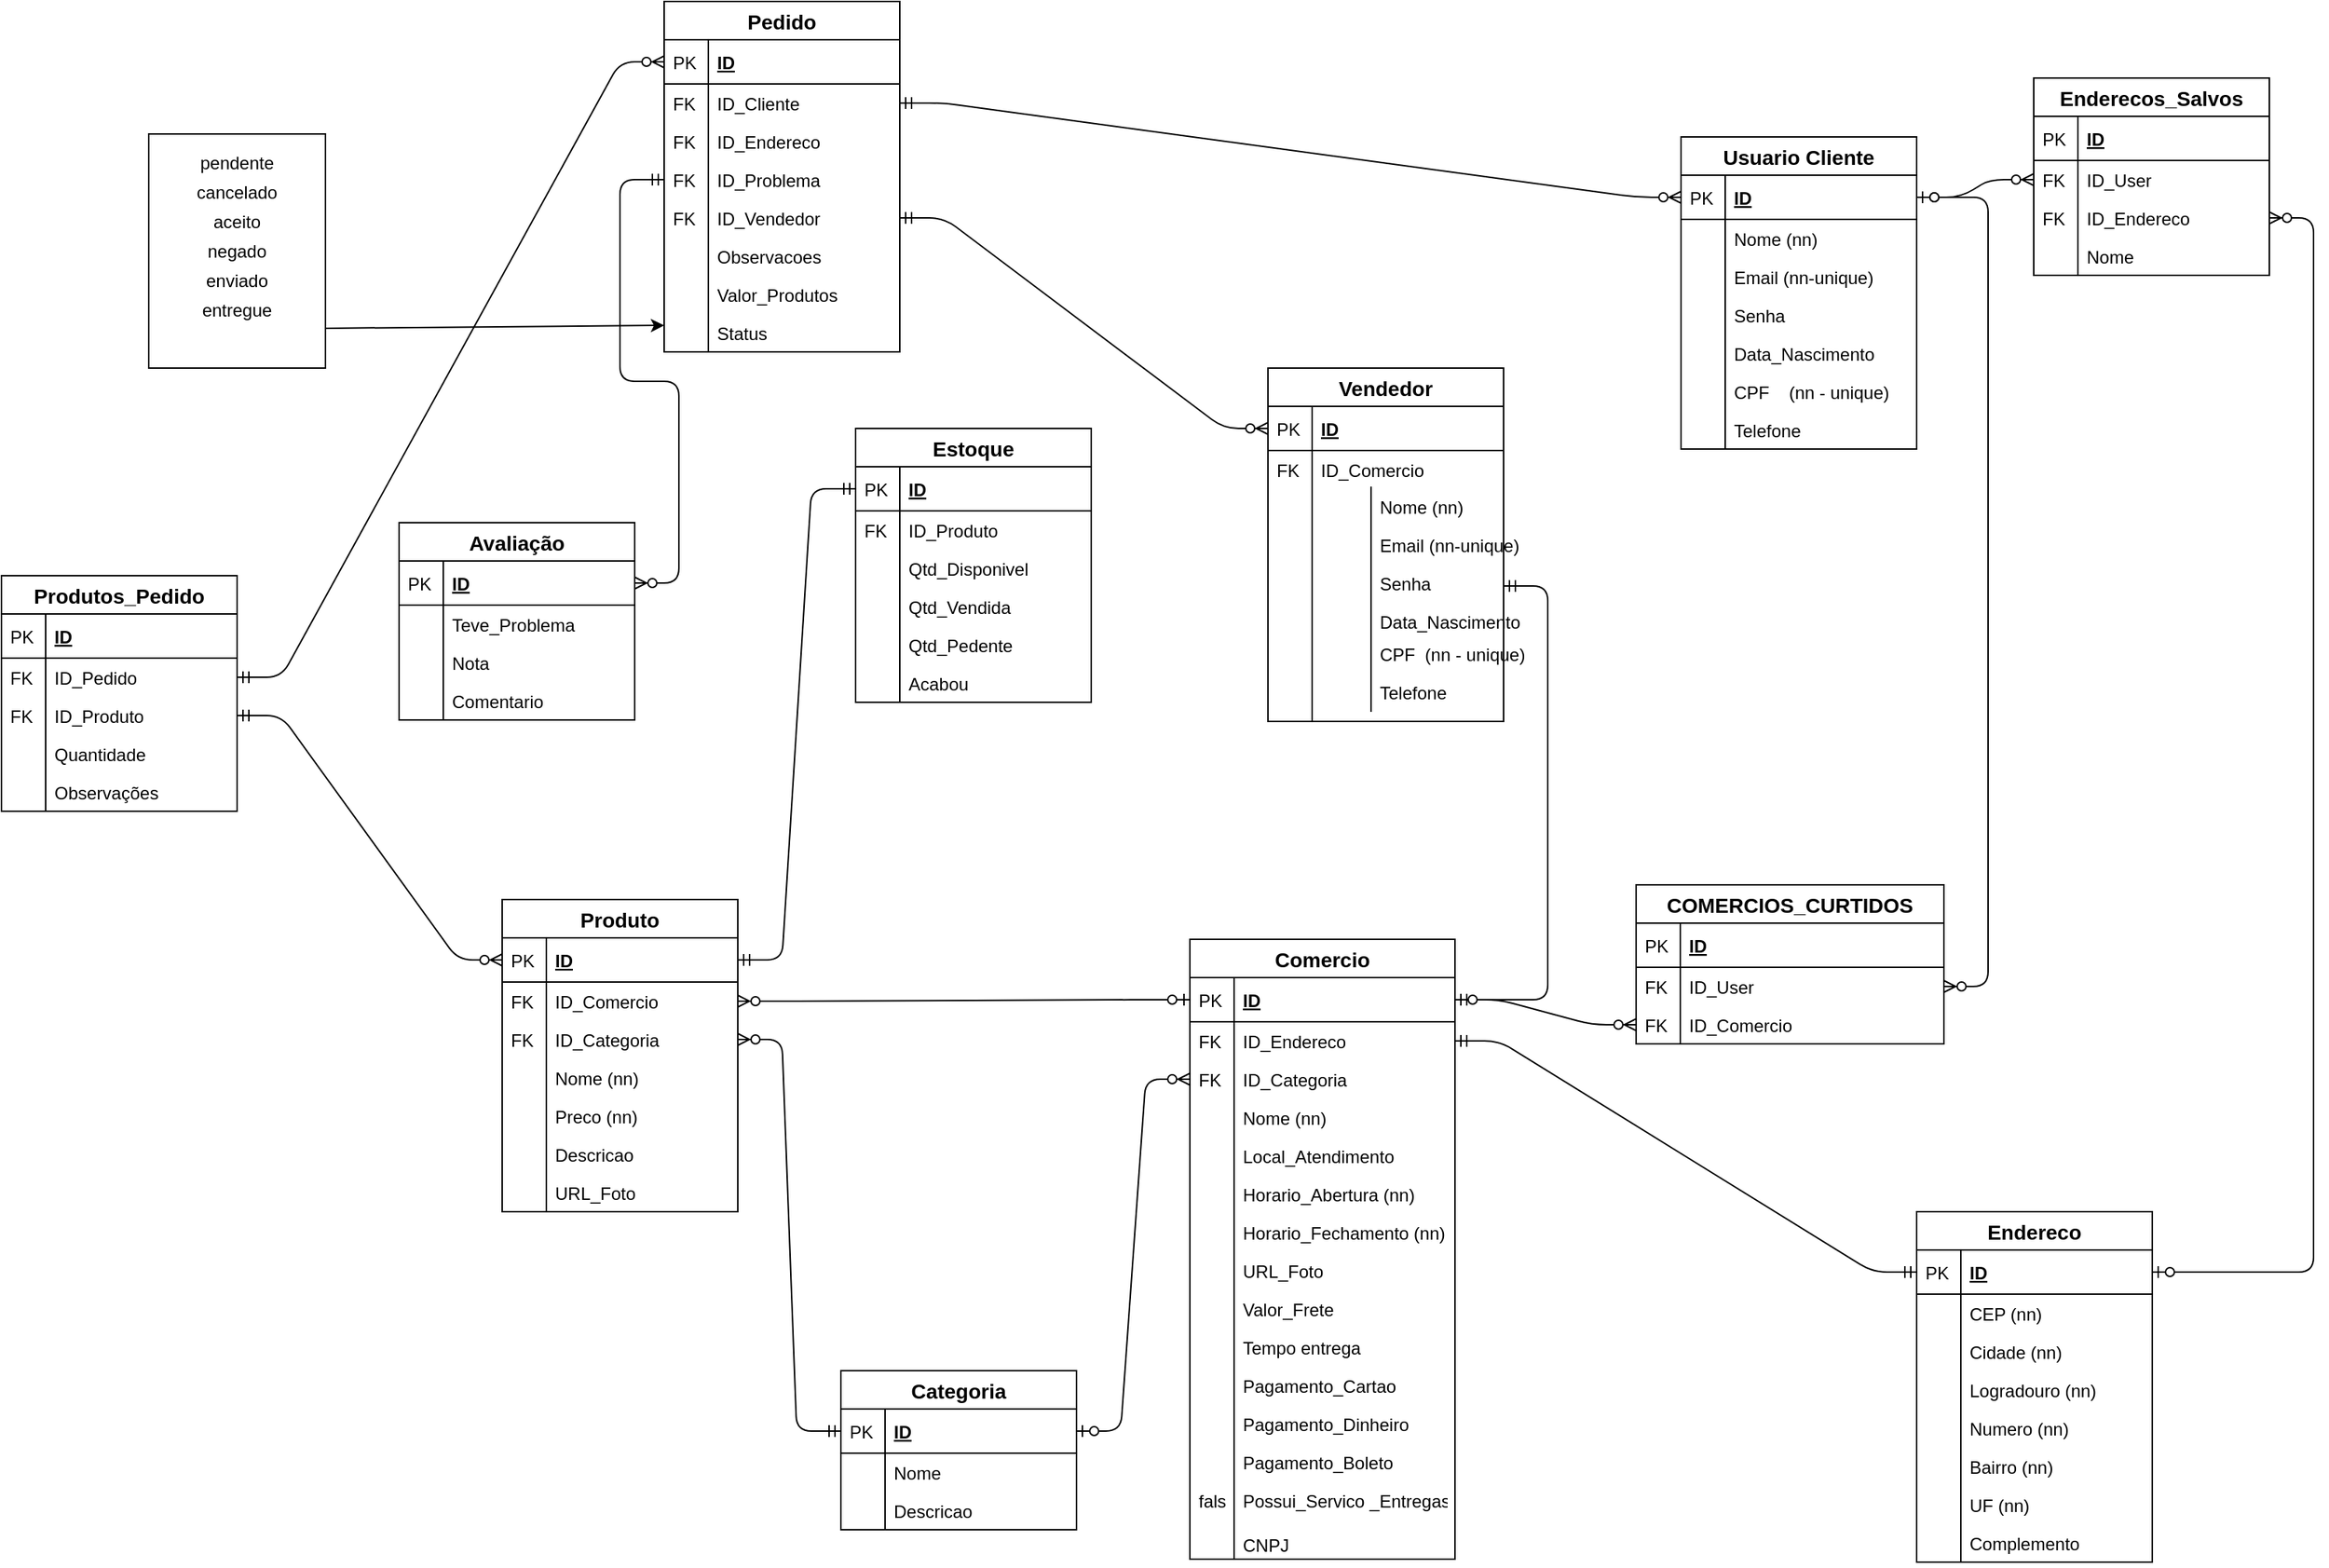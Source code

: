<mxfile version="13.2.1" type="device"><diagram id="vCAz9RZyEVFLx5l1L_Jv" name="Page-1"><mxGraphModel dx="803" dy="379" grid="1" gridSize="10" guides="1" tooltips="1" connect="1" arrows="1" fold="1" page="1" pageScale="1" pageWidth="827" pageHeight="1169" math="0" shadow="0"><root><mxCell id="WIyWlLk6GJQsqaUBKTNV-0"/><mxCell id="WIyWlLk6GJQsqaUBKTNV-1" parent="WIyWlLk6GJQsqaUBKTNV-0"/><mxCell id="97qDV76wLYnC1k6GksPd-33" value="" style="edgeStyle=entityRelationEdgeStyle;fontSize=12;html=1;endArrow=ERzeroToMany;startArrow=ERzeroToOne;" parent="WIyWlLk6GJQsqaUBKTNV-1" source="ccIVrkL4rlAH_z3GksQK-51" target="ccIVrkL4rlAH_z3GksQK-43" edge="1"><mxGeometry width="100" height="100" relative="1" as="geometry"><mxPoint x="850" y="1030" as="sourcePoint"/><mxPoint x="1387.12" y="670.248" as="targetPoint"/></mxGeometry></mxCell><mxCell id="97qDV76wLYnC1k6GksPd-35" value="" style="edgeStyle=entityRelationEdgeStyle;fontSize=12;html=1;endArrow=ERmandOne;startArrow=ERmandOne;" parent="WIyWlLk6GJQsqaUBKTNV-1" source="ccIVrkL4rlAH_z3GksQK-51" target="ccIVrkL4rlAH_z3GksQK-75" edge="1"><mxGeometry width="100" height="100" relative="1" as="geometry"><mxPoint x="1040" y="670" as="sourcePoint"/><mxPoint x="1130" y="870" as="targetPoint"/></mxGeometry></mxCell><mxCell id="97qDV76wLYnC1k6GksPd-36" value="" style="edgeStyle=entityRelationEdgeStyle;fontSize=12;html=1;endArrow=ERmandOne;startArrow=ERmandOne;" parent="WIyWlLk6GJQsqaUBKTNV-1" source="ccIVrkL4rlAH_z3GksQK-66" target="ccIVrkL4rlAH_z3GksQK-71" edge="1"><mxGeometry width="100" height="100" relative="1" as="geometry"><mxPoint x="972.8" y="468.81" as="sourcePoint"/><mxPoint x="770" y="650" as="targetPoint"/></mxGeometry></mxCell><mxCell id="97qDV76wLYnC1k6GksPd-41" value="" style="edgeStyle=entityRelationEdgeStyle;fontSize=12;html=1;endArrow=ERzeroToMany;startArrow=ERzeroToOne;" parent="WIyWlLk6GJQsqaUBKTNV-1" source="ccIVrkL4rlAH_z3GksQK-82" target="oBzZ49-KiwPFEZ0JQxoL-14" edge="1"><mxGeometry width="100" height="100" relative="1" as="geometry"><mxPoint x="670" y="1070" as="sourcePoint"/><mxPoint x="600" y="829" as="targetPoint"/></mxGeometry></mxCell><mxCell id="97qDV76wLYnC1k6GksPd-53" value="" style="edgeStyle=entityRelationEdgeStyle;fontSize=12;html=1;endArrow=ERzeroToMany;startArrow=ERzeroToOne;" parent="WIyWlLk6GJQsqaUBKTNV-1" source="ccIVrkL4rlAH_z3GksQK-71" target="ccIVrkL4rlAH_z3GksQK-99" edge="1"><mxGeometry width="100" height="100" relative="1" as="geometry"><mxPoint x="575.4" y="691.512" as="sourcePoint"/><mxPoint x="460" y="470" as="targetPoint"/></mxGeometry></mxCell><mxCell id="ccIVrkL4rlAH_z3GksQK-49" value="" style="edgeStyle=entityRelationEdgeStyle;fontSize=12;html=1;endArrow=ERzeroToMany;startArrow=ERzeroToOne;exitX=1;exitY=0.5;exitDx=0;exitDy=0;" parent="WIyWlLk6GJQsqaUBKTNV-1" source="97qDV76wLYnC1k6GksPd-55" target="ccIVrkL4rlAH_z3GksQK-41" edge="1"><mxGeometry width="100" height="100" relative="1" as="geometry"><mxPoint x="1560" y="319" as="sourcePoint"/><mxPoint x="1650" y="420" as="targetPoint"/></mxGeometry></mxCell><mxCell id="97qDV76wLYnC1k6GksPd-54" value="Usuario Cliente" style="swimlane;fontStyle=1;childLayout=stackLayout;horizontal=1;startSize=26;horizontalStack=0;resizeParent=1;resizeParentMax=0;resizeLast=0;collapsible=1;marginBottom=0;align=center;fontSize=14;" parent="WIyWlLk6GJQsqaUBKTNV-1" vertex="1"><mxGeometry x="1160.5" y="122" width="160" height="212" as="geometry"><mxRectangle x="1340" y="140" width="60" height="26" as="alternateBounds"/></mxGeometry></mxCell><mxCell id="97qDV76wLYnC1k6GksPd-55" value="ID" style="shape=partialRectangle;top=0;left=0;right=0;bottom=1;align=left;verticalAlign=middle;fillColor=none;spacingLeft=34;spacingRight=4;overflow=hidden;rotatable=0;points=[[0,0.5],[1,0.5]];portConstraint=eastwest;dropTarget=0;fontStyle=5;fontSize=12;" parent="97qDV76wLYnC1k6GksPd-54" vertex="1"><mxGeometry y="26" width="160" height="30" as="geometry"/></mxCell><mxCell id="97qDV76wLYnC1k6GksPd-56" value="PK" style="shape=partialRectangle;top=0;left=0;bottom=0;fillColor=none;align=left;verticalAlign=middle;spacingLeft=4;spacingRight=4;overflow=hidden;rotatable=0;points=[];portConstraint=eastwest;part=1;fontSize=12;" parent="97qDV76wLYnC1k6GksPd-55" vertex="1" connectable="0"><mxGeometry width="30" height="30" as="geometry"/></mxCell><mxCell id="97qDV76wLYnC1k6GksPd-57" value="Nome (nn)" style="shape=partialRectangle;top=0;left=0;right=0;bottom=0;align=left;verticalAlign=top;fillColor=none;spacingLeft=34;spacingRight=4;overflow=hidden;rotatable=0;points=[[0,0.5],[1,0.5]];portConstraint=eastwest;dropTarget=0;fontSize=12;" parent="97qDV76wLYnC1k6GksPd-54" vertex="1"><mxGeometry y="56" width="160" height="26" as="geometry"/></mxCell><mxCell id="97qDV76wLYnC1k6GksPd-58" value="" style="shape=partialRectangle;top=0;left=0;bottom=0;fillColor=none;align=left;verticalAlign=top;spacingLeft=4;spacingRight=4;overflow=hidden;rotatable=0;points=[];portConstraint=eastwest;part=1;fontSize=12;" parent="97qDV76wLYnC1k6GksPd-57" vertex="1" connectable="0"><mxGeometry width="30" height="26" as="geometry"/></mxCell><mxCell id="97qDV76wLYnC1k6GksPd-59" value="Email (nn-unique)" style="shape=partialRectangle;top=0;left=0;right=0;bottom=0;align=left;verticalAlign=top;fillColor=none;spacingLeft=34;spacingRight=4;overflow=hidden;rotatable=0;points=[[0,0.5],[1,0.5]];portConstraint=eastwest;dropTarget=0;fontSize=12;" parent="97qDV76wLYnC1k6GksPd-54" vertex="1"><mxGeometry y="82" width="160" height="26" as="geometry"/></mxCell><mxCell id="97qDV76wLYnC1k6GksPd-60" value="" style="shape=partialRectangle;top=0;left=0;bottom=0;fillColor=none;align=left;verticalAlign=top;spacingLeft=4;spacingRight=4;overflow=hidden;rotatable=0;points=[];portConstraint=eastwest;part=1;fontSize=12;" parent="97qDV76wLYnC1k6GksPd-59" vertex="1" connectable="0"><mxGeometry width="30" height="26" as="geometry"/></mxCell><mxCell id="ccIVrkL4rlAH_z3GksQK-7" value="Senha" style="shape=partialRectangle;top=0;left=0;right=0;bottom=0;align=left;verticalAlign=top;fillColor=none;spacingLeft=34;spacingRight=4;overflow=hidden;rotatable=0;points=[[0,0.5],[1,0.5]];portConstraint=eastwest;dropTarget=0;fontSize=12;" parent="97qDV76wLYnC1k6GksPd-54" vertex="1"><mxGeometry y="108" width="160" height="26" as="geometry"/></mxCell><mxCell id="ccIVrkL4rlAH_z3GksQK-8" value="" style="shape=partialRectangle;top=0;left=0;bottom=0;fillColor=none;align=left;verticalAlign=top;spacingLeft=4;spacingRight=4;overflow=hidden;rotatable=0;points=[];portConstraint=eastwest;part=1;fontSize=12;" parent="ccIVrkL4rlAH_z3GksQK-7" vertex="1" connectable="0"><mxGeometry width="30" height="26" as="geometry"/></mxCell><mxCell id="ccIVrkL4rlAH_z3GksQK-9" value="Data_Nascimento" style="shape=partialRectangle;top=0;left=0;right=0;bottom=0;align=left;verticalAlign=top;fillColor=none;spacingLeft=34;spacingRight=4;overflow=hidden;rotatable=0;points=[[0,0.5],[1,0.5]];portConstraint=eastwest;dropTarget=0;fontSize=12;" parent="97qDV76wLYnC1k6GksPd-54" vertex="1"><mxGeometry y="134" width="160" height="26" as="geometry"/></mxCell><mxCell id="ccIVrkL4rlAH_z3GksQK-10" value="" style="shape=partialRectangle;top=0;left=0;bottom=0;fillColor=none;align=left;verticalAlign=top;spacingLeft=4;spacingRight=4;overflow=hidden;rotatable=0;points=[];portConstraint=eastwest;part=1;fontSize=12;" parent="ccIVrkL4rlAH_z3GksQK-9" vertex="1" connectable="0"><mxGeometry width="30" height="26" as="geometry"/></mxCell><mxCell id="ccIVrkL4rlAH_z3GksQK-11" value="CPF    (nn - unique)" style="shape=partialRectangle;top=0;left=0;right=0;bottom=0;align=left;verticalAlign=top;fillColor=none;spacingLeft=34;spacingRight=4;overflow=hidden;rotatable=0;points=[[0,0.5],[1,0.5]];portConstraint=eastwest;dropTarget=0;fontSize=12;" parent="97qDV76wLYnC1k6GksPd-54" vertex="1"><mxGeometry y="160" width="160" height="26" as="geometry"/></mxCell><mxCell id="ccIVrkL4rlAH_z3GksQK-12" value="" style="shape=partialRectangle;top=0;left=0;bottom=0;fillColor=none;align=left;verticalAlign=top;spacingLeft=4;spacingRight=4;overflow=hidden;rotatable=0;points=[];portConstraint=eastwest;part=1;fontSize=12;" parent="ccIVrkL4rlAH_z3GksQK-11" vertex="1" connectable="0"><mxGeometry width="30" height="26" as="geometry"/></mxCell><mxCell id="ccIVrkL4rlAH_z3GksQK-13" value="Telefone" style="shape=partialRectangle;top=0;left=0;right=0;bottom=0;align=left;verticalAlign=top;fillColor=none;spacingLeft=34;spacingRight=4;overflow=hidden;rotatable=0;points=[[0,0.5],[1,0.5]];portConstraint=eastwest;dropTarget=0;fontSize=12;fontStyle=0" parent="97qDV76wLYnC1k6GksPd-54" vertex="1"><mxGeometry y="186" width="160" height="26" as="geometry"/></mxCell><mxCell id="ccIVrkL4rlAH_z3GksQK-14" value="" style="shape=partialRectangle;top=0;left=0;bottom=0;fillColor=none;align=left;verticalAlign=top;spacingLeft=4;spacingRight=4;overflow=hidden;rotatable=0;points=[];portConstraint=eastwest;part=1;fontSize=12;" parent="ccIVrkL4rlAH_z3GksQK-13" vertex="1" connectable="0"><mxGeometry width="30" height="26" as="geometry"/></mxCell><mxCell id="oBzZ49-KiwPFEZ0JQxoL-11" value="" style="edgeStyle=entityRelationEdgeStyle;fontSize=12;html=1;endArrow=ERzeroToMany;startArrow=ERmandOne;" parent="WIyWlLk6GJQsqaUBKTNV-1" source="ccIVrkL4rlAH_z3GksQK-82" target="oBzZ49-KiwPFEZ0JQxoL-8" edge="1"><mxGeometry width="100" height="100" relative="1" as="geometry"><mxPoint x="510" y="710" as="sourcePoint"/><mxPoint x="610" y="610" as="targetPoint"/></mxGeometry></mxCell><mxCell id="v7Wj5Dh22wrBTwzWbF0e-4" value="Pedido" style="swimlane;fontStyle=1;childLayout=stackLayout;horizontal=1;startSize=26;horizontalStack=0;resizeParent=1;resizeParentMax=0;resizeLast=0;collapsible=1;marginBottom=0;align=center;fontSize=14;" parent="WIyWlLk6GJQsqaUBKTNV-1" vertex="1"><mxGeometry x="470" y="30" width="160" height="238" as="geometry"><mxRectangle x="1340" y="140" width="60" height="26" as="alternateBounds"/></mxGeometry></mxCell><mxCell id="v7Wj5Dh22wrBTwzWbF0e-5" value="ID" style="shape=partialRectangle;top=0;left=0;right=0;bottom=1;align=left;verticalAlign=middle;fillColor=none;spacingLeft=34;spacingRight=4;overflow=hidden;rotatable=0;points=[[0,0.5],[1,0.5]];portConstraint=eastwest;dropTarget=0;fontStyle=5;fontSize=12;" parent="v7Wj5Dh22wrBTwzWbF0e-4" vertex="1"><mxGeometry y="26" width="160" height="30" as="geometry"/></mxCell><mxCell id="v7Wj5Dh22wrBTwzWbF0e-6" value="PK" style="shape=partialRectangle;top=0;left=0;bottom=0;fillColor=none;align=left;verticalAlign=middle;spacingLeft=4;spacingRight=4;overflow=hidden;rotatable=0;points=[];portConstraint=eastwest;part=1;fontSize=12;" parent="v7Wj5Dh22wrBTwzWbF0e-5" vertex="1" connectable="0"><mxGeometry width="30" height="30" as="geometry"/></mxCell><mxCell id="v7Wj5Dh22wrBTwzWbF0e-7" value="ID_Cliente" style="shape=partialRectangle;top=0;left=0;right=0;bottom=0;align=left;verticalAlign=top;fillColor=none;spacingLeft=34;spacingRight=4;overflow=hidden;rotatable=0;points=[[0,0.5],[1,0.5]];portConstraint=eastwest;dropTarget=0;fontSize=12;" parent="v7Wj5Dh22wrBTwzWbF0e-4" vertex="1"><mxGeometry y="56" width="160" height="26" as="geometry"/></mxCell><mxCell id="v7Wj5Dh22wrBTwzWbF0e-8" value="FK" style="shape=partialRectangle;top=0;left=0;bottom=0;fillColor=none;align=left;verticalAlign=top;spacingLeft=4;spacingRight=4;overflow=hidden;rotatable=0;points=[];portConstraint=eastwest;part=1;fontSize=12;" parent="v7Wj5Dh22wrBTwzWbF0e-7" vertex="1" connectable="0"><mxGeometry width="30" height="26" as="geometry"/></mxCell><mxCell id="v7Wj5Dh22wrBTwzWbF0e-20" value="ID_Endereco" style="shape=partialRectangle;top=0;left=0;right=0;bottom=0;align=left;verticalAlign=top;fillColor=none;spacingLeft=34;spacingRight=4;overflow=hidden;rotatable=0;points=[[0,0.5],[1,0.5]];portConstraint=eastwest;dropTarget=0;fontSize=12;" parent="v7Wj5Dh22wrBTwzWbF0e-4" vertex="1"><mxGeometry y="82" width="160" height="26" as="geometry"/></mxCell><mxCell id="v7Wj5Dh22wrBTwzWbF0e-21" value="FK" style="shape=partialRectangle;top=0;left=0;bottom=0;fillColor=none;align=left;verticalAlign=top;spacingLeft=4;spacingRight=4;overflow=hidden;rotatable=0;points=[];portConstraint=eastwest;part=1;fontSize=12;" parent="v7Wj5Dh22wrBTwzWbF0e-20" vertex="1" connectable="0"><mxGeometry width="30" height="26" as="geometry"/></mxCell><mxCell id="v7Wj5Dh22wrBTwzWbF0e-63" value="ID_Problema" style="shape=partialRectangle;top=0;left=0;right=0;bottom=0;align=left;verticalAlign=top;fillColor=none;spacingLeft=34;spacingRight=4;overflow=hidden;rotatable=0;points=[[0,0.5],[1,0.5]];portConstraint=eastwest;dropTarget=0;fontSize=12;" parent="v7Wj5Dh22wrBTwzWbF0e-4" vertex="1"><mxGeometry y="108" width="160" height="26" as="geometry"/></mxCell><mxCell id="v7Wj5Dh22wrBTwzWbF0e-64" value="FK" style="shape=partialRectangle;top=0;left=0;bottom=0;fillColor=none;align=left;verticalAlign=top;spacingLeft=4;spacingRight=4;overflow=hidden;rotatable=0;points=[];portConstraint=eastwest;part=1;fontSize=12;" parent="v7Wj5Dh22wrBTwzWbF0e-63" vertex="1" connectable="0"><mxGeometry width="30" height="26" as="geometry"/></mxCell><mxCell id="v7Wj5Dh22wrBTwzWbF0e-42" value="ID_Vendedor" style="shape=partialRectangle;top=0;left=0;right=0;bottom=0;align=left;verticalAlign=top;fillColor=none;spacingLeft=34;spacingRight=4;overflow=hidden;rotatable=0;points=[[0,0.5],[1,0.5]];portConstraint=eastwest;dropTarget=0;fontSize=12;" parent="v7Wj5Dh22wrBTwzWbF0e-4" vertex="1"><mxGeometry y="134" width="160" height="26" as="geometry"/></mxCell><mxCell id="v7Wj5Dh22wrBTwzWbF0e-43" value="FK" style="shape=partialRectangle;top=0;left=0;bottom=0;fillColor=none;align=left;verticalAlign=top;spacingLeft=4;spacingRight=4;overflow=hidden;rotatable=0;points=[];portConstraint=eastwest;part=1;fontSize=12;" parent="v7Wj5Dh22wrBTwzWbF0e-42" vertex="1" connectable="0"><mxGeometry width="30" height="26" as="geometry"/></mxCell><mxCell id="v7Wj5Dh22wrBTwzWbF0e-9" value="Observacoes" style="shape=partialRectangle;top=0;left=0;right=0;bottom=0;align=left;verticalAlign=top;fillColor=none;spacingLeft=34;spacingRight=4;overflow=hidden;rotatable=0;points=[[0,0.5],[1,0.5]];portConstraint=eastwest;dropTarget=0;fontSize=12;" parent="v7Wj5Dh22wrBTwzWbF0e-4" vertex="1"><mxGeometry y="160" width="160" height="26" as="geometry"/></mxCell><mxCell id="v7Wj5Dh22wrBTwzWbF0e-10" value="" style="shape=partialRectangle;top=0;left=0;bottom=0;fillColor=none;align=left;verticalAlign=top;spacingLeft=4;spacingRight=4;overflow=hidden;rotatable=0;points=[];portConstraint=eastwest;part=1;fontSize=12;" parent="v7Wj5Dh22wrBTwzWbF0e-9" vertex="1" connectable="0"><mxGeometry width="30" height="26" as="geometry"/></mxCell><mxCell id="v7Wj5Dh22wrBTwzWbF0e-11" value="Valor_Produtos" style="shape=partialRectangle;top=0;left=0;right=0;bottom=0;align=left;verticalAlign=top;fillColor=none;spacingLeft=34;spacingRight=4;overflow=hidden;rotatable=0;points=[[0,0.5],[1,0.5]];portConstraint=eastwest;dropTarget=0;fontSize=12;" parent="v7Wj5Dh22wrBTwzWbF0e-4" vertex="1"><mxGeometry y="186" width="160" height="26" as="geometry"/></mxCell><mxCell id="v7Wj5Dh22wrBTwzWbF0e-12" value="" style="shape=partialRectangle;top=0;left=0;bottom=0;fillColor=none;align=left;verticalAlign=top;spacingLeft=4;spacingRight=4;overflow=hidden;rotatable=0;points=[];portConstraint=eastwest;part=1;fontSize=12;" parent="v7Wj5Dh22wrBTwzWbF0e-11" vertex="1" connectable="0"><mxGeometry width="30" height="26" as="geometry"/></mxCell><mxCell id="v7Wj5Dh22wrBTwzWbF0e-15" value="Status" style="shape=partialRectangle;top=0;left=0;right=0;bottom=0;align=left;verticalAlign=top;fillColor=none;spacingLeft=34;spacingRight=4;overflow=hidden;rotatable=0;points=[[0,0.5],[1,0.5]];portConstraint=eastwest;dropTarget=0;fontSize=12;" parent="v7Wj5Dh22wrBTwzWbF0e-4" vertex="1"><mxGeometry y="212" width="160" height="26" as="geometry"/></mxCell><mxCell id="v7Wj5Dh22wrBTwzWbF0e-16" value="" style="shape=partialRectangle;top=0;left=0;bottom=0;fillColor=none;align=left;verticalAlign=top;spacingLeft=4;spacingRight=4;overflow=hidden;rotatable=0;points=[];portConstraint=eastwest;part=1;fontSize=12;" parent="v7Wj5Dh22wrBTwzWbF0e-15" vertex="1" connectable="0"><mxGeometry width="30" height="26" as="geometry"/></mxCell><mxCell id="ccIVrkL4rlAH_z3GksQK-38" value="Enderecos_Salvos" style="swimlane;fontStyle=1;childLayout=stackLayout;horizontal=1;startSize=26;horizontalStack=0;resizeParent=1;resizeParentMax=0;resizeLast=0;collapsible=1;marginBottom=0;align=center;fontSize=14;" parent="WIyWlLk6GJQsqaUBKTNV-1" vertex="1"><mxGeometry x="1400" y="82" width="160" height="134" as="geometry"><mxRectangle x="1340" y="140" width="60" height="26" as="alternateBounds"/></mxGeometry></mxCell><mxCell id="ccIVrkL4rlAH_z3GksQK-39" value="ID" style="shape=partialRectangle;top=0;left=0;right=0;bottom=1;align=left;verticalAlign=middle;fillColor=none;spacingLeft=34;spacingRight=4;overflow=hidden;rotatable=0;points=[[0,0.5],[1,0.5]];portConstraint=eastwest;dropTarget=0;fontStyle=5;fontSize=12;" parent="ccIVrkL4rlAH_z3GksQK-38" vertex="1"><mxGeometry y="26" width="160" height="30" as="geometry"/></mxCell><mxCell id="ccIVrkL4rlAH_z3GksQK-40" value="PK" style="shape=partialRectangle;top=0;left=0;bottom=0;fillColor=none;align=left;verticalAlign=middle;spacingLeft=4;spacingRight=4;overflow=hidden;rotatable=0;points=[];portConstraint=eastwest;part=1;fontSize=12;" parent="ccIVrkL4rlAH_z3GksQK-39" vertex="1" connectable="0"><mxGeometry width="30" height="30" as="geometry"/></mxCell><mxCell id="ccIVrkL4rlAH_z3GksQK-41" value="ID_User" style="shape=partialRectangle;top=0;left=0;right=0;bottom=0;align=left;verticalAlign=top;fillColor=none;spacingLeft=34;spacingRight=4;overflow=hidden;rotatable=0;points=[[0,0.5],[1,0.5]];portConstraint=eastwest;dropTarget=0;fontSize=12;" parent="ccIVrkL4rlAH_z3GksQK-38" vertex="1"><mxGeometry y="56" width="160" height="26" as="geometry"/></mxCell><mxCell id="ccIVrkL4rlAH_z3GksQK-42" value="FK" style="shape=partialRectangle;top=0;left=0;bottom=0;fillColor=none;align=left;verticalAlign=top;spacingLeft=4;spacingRight=4;overflow=hidden;rotatable=0;points=[];portConstraint=eastwest;part=1;fontSize=12;" parent="ccIVrkL4rlAH_z3GksQK-41" vertex="1" connectable="0"><mxGeometry width="30" height="26" as="geometry"/></mxCell><mxCell id="ccIVrkL4rlAH_z3GksQK-43" value="ID_Endereco" style="shape=partialRectangle;top=0;left=0;right=0;bottom=0;align=left;verticalAlign=top;fillColor=none;spacingLeft=34;spacingRight=4;overflow=hidden;rotatable=0;points=[[0,0.5],[1,0.5]];portConstraint=eastwest;dropTarget=0;fontSize=12;" parent="ccIVrkL4rlAH_z3GksQK-38" vertex="1"><mxGeometry y="82" width="160" height="26" as="geometry"/></mxCell><mxCell id="ccIVrkL4rlAH_z3GksQK-44" value="FK" style="shape=partialRectangle;top=0;left=0;bottom=0;fillColor=none;align=left;verticalAlign=top;spacingLeft=4;spacingRight=4;overflow=hidden;rotatable=0;points=[];portConstraint=eastwest;part=1;fontSize=12;" parent="ccIVrkL4rlAH_z3GksQK-43" vertex="1" connectable="0"><mxGeometry width="30" height="26" as="geometry"/></mxCell><mxCell id="ccIVrkL4rlAH_z3GksQK-45" value="Nome" style="shape=partialRectangle;top=0;left=0;right=0;bottom=0;align=left;verticalAlign=top;fillColor=none;spacingLeft=34;spacingRight=4;overflow=hidden;rotatable=0;points=[[0,0.5],[1,0.5]];portConstraint=eastwest;dropTarget=0;fontSize=12;" parent="ccIVrkL4rlAH_z3GksQK-38" vertex="1"><mxGeometry y="108" width="160" height="26" as="geometry"/></mxCell><mxCell id="ccIVrkL4rlAH_z3GksQK-46" value="" style="shape=partialRectangle;top=0;left=0;bottom=0;fillColor=none;align=left;verticalAlign=top;spacingLeft=4;spacingRight=4;overflow=hidden;rotatable=0;points=[];portConstraint=eastwest;part=1;fontSize=12;" parent="ccIVrkL4rlAH_z3GksQK-45" vertex="1" connectable="0"><mxGeometry width="30" height="26" as="geometry"/></mxCell><mxCell id="ccIVrkL4rlAH_z3GksQK-70" value="Comercio" style="swimlane;fontStyle=1;childLayout=stackLayout;horizontal=1;startSize=26;horizontalStack=0;resizeParent=1;resizeParentMax=0;resizeLast=0;collapsible=1;marginBottom=0;align=center;fontSize=14;" parent="WIyWlLk6GJQsqaUBKTNV-1" vertex="1"><mxGeometry x="827" y="667" width="180" height="421" as="geometry"><mxRectangle x="1340" y="140" width="60" height="26" as="alternateBounds"/></mxGeometry></mxCell><mxCell id="ccIVrkL4rlAH_z3GksQK-71" value="ID" style="shape=partialRectangle;top=0;left=0;right=0;bottom=1;align=left;verticalAlign=middle;fillColor=none;spacingLeft=34;spacingRight=4;overflow=hidden;rotatable=0;points=[[0,0.5],[1,0.5]];portConstraint=eastwest;dropTarget=0;fontStyle=5;fontSize=12;" parent="ccIVrkL4rlAH_z3GksQK-70" vertex="1"><mxGeometry y="26" width="180" height="30" as="geometry"/></mxCell><mxCell id="ccIVrkL4rlAH_z3GksQK-72" value="PK" style="shape=partialRectangle;top=0;left=0;bottom=0;fillColor=none;align=left;verticalAlign=middle;spacingLeft=4;spacingRight=4;overflow=hidden;rotatable=0;points=[];portConstraint=eastwest;part=1;fontSize=12;" parent="ccIVrkL4rlAH_z3GksQK-71" vertex="1" connectable="0"><mxGeometry width="30" height="30" as="geometry"/></mxCell><mxCell id="ccIVrkL4rlAH_z3GksQK-75" value="ID_Endereco" style="shape=partialRectangle;top=0;left=0;right=0;bottom=0;align=left;verticalAlign=top;fillColor=none;spacingLeft=34;spacingRight=4;overflow=hidden;rotatable=0;points=[[0,0.5],[1,0.5]];portConstraint=eastwest;dropTarget=0;fontSize=12;" parent="ccIVrkL4rlAH_z3GksQK-70" vertex="1"><mxGeometry y="56" width="180" height="26" as="geometry"/></mxCell><mxCell id="ccIVrkL4rlAH_z3GksQK-76" value="FK" style="shape=partialRectangle;top=0;left=0;bottom=0;fillColor=none;align=left;verticalAlign=top;spacingLeft=4;spacingRight=4;overflow=hidden;rotatable=0;points=[];portConstraint=eastwest;part=1;fontSize=12;" parent="ccIVrkL4rlAH_z3GksQK-75" vertex="1" connectable="0"><mxGeometry width="30" height="26" as="geometry"/></mxCell><mxCell id="oBzZ49-KiwPFEZ0JQxoL-14" value="ID_Categoria" style="shape=partialRectangle;top=0;left=0;right=0;bottom=0;align=left;verticalAlign=top;fillColor=none;spacingLeft=34;spacingRight=4;overflow=hidden;rotatable=0;points=[[0,0.5],[1,0.5]];portConstraint=eastwest;dropTarget=0;fontSize=12;" parent="ccIVrkL4rlAH_z3GksQK-70" vertex="1"><mxGeometry y="82" width="180" height="26" as="geometry"/></mxCell><mxCell id="oBzZ49-KiwPFEZ0JQxoL-15" value="FK" style="shape=partialRectangle;top=0;left=0;bottom=0;fillColor=none;align=left;verticalAlign=top;spacingLeft=4;spacingRight=4;overflow=hidden;rotatable=0;points=[];portConstraint=eastwest;part=1;fontSize=12;" parent="oBzZ49-KiwPFEZ0JQxoL-14" vertex="1" connectable="0"><mxGeometry width="30" height="26" as="geometry"/></mxCell><mxCell id="ccIVrkL4rlAH_z3GksQK-79" value="Nome (nn)" style="shape=partialRectangle;top=0;left=0;right=0;bottom=0;align=left;verticalAlign=top;fillColor=none;spacingLeft=34;spacingRight=4;overflow=hidden;rotatable=0;points=[[0,0.5],[1,0.5]];portConstraint=eastwest;dropTarget=0;fontSize=12;" parent="ccIVrkL4rlAH_z3GksQK-70" vertex="1"><mxGeometry y="108" width="180" height="26" as="geometry"/></mxCell><mxCell id="ccIVrkL4rlAH_z3GksQK-80" value="" style="shape=partialRectangle;top=0;left=0;bottom=0;fillColor=none;align=left;verticalAlign=top;spacingLeft=4;spacingRight=4;overflow=hidden;rotatable=0;points=[];portConstraint=eastwest;part=1;fontSize=12;" parent="ccIVrkL4rlAH_z3GksQK-79" vertex="1" connectable="0"><mxGeometry width="30" height="26" as="geometry"/></mxCell><mxCell id="oBzZ49-KiwPFEZ0JQxoL-22" value="Local_Atendimento" style="shape=partialRectangle;top=0;left=0;right=0;bottom=0;align=left;verticalAlign=top;fillColor=none;spacingLeft=34;spacingRight=4;overflow=hidden;rotatable=0;points=[[0,0.5],[1,0.5]];portConstraint=eastwest;dropTarget=0;fontSize=12;" parent="ccIVrkL4rlAH_z3GksQK-70" vertex="1"><mxGeometry y="134" width="180" height="26" as="geometry"/></mxCell><mxCell id="oBzZ49-KiwPFEZ0JQxoL-23" value="" style="shape=partialRectangle;top=0;left=0;bottom=0;fillColor=none;align=left;verticalAlign=top;spacingLeft=4;spacingRight=4;overflow=hidden;rotatable=0;points=[];portConstraint=eastwest;part=1;fontSize=12;" parent="oBzZ49-KiwPFEZ0JQxoL-22" vertex="1" connectable="0"><mxGeometry width="30" height="26" as="geometry"/></mxCell><mxCell id="oBzZ49-KiwPFEZ0JQxoL-2" value="Horario_Abertura (nn)" style="shape=partialRectangle;top=0;left=0;right=0;bottom=0;align=left;verticalAlign=top;fillColor=none;spacingLeft=34;spacingRight=4;overflow=hidden;rotatable=0;points=[[0,0.5],[1,0.5]];portConstraint=eastwest;dropTarget=0;fontSize=12;" parent="ccIVrkL4rlAH_z3GksQK-70" vertex="1"><mxGeometry y="160" width="180" height="26" as="geometry"/></mxCell><mxCell id="oBzZ49-KiwPFEZ0JQxoL-3" value="" style="shape=partialRectangle;top=0;left=0;bottom=0;fillColor=none;align=left;verticalAlign=top;spacingLeft=4;spacingRight=4;overflow=hidden;rotatable=0;points=[];portConstraint=eastwest;part=1;fontSize=12;" parent="oBzZ49-KiwPFEZ0JQxoL-2" vertex="1" connectable="0"><mxGeometry width="30" height="26" as="geometry"/></mxCell><mxCell id="oBzZ49-KiwPFEZ0JQxoL-12" value="Horario_Fechamento (nn)" style="shape=partialRectangle;top=0;left=0;right=0;bottom=0;align=left;verticalAlign=top;fillColor=none;spacingLeft=34;spacingRight=4;overflow=hidden;rotatable=0;points=[[0,0.5],[1,0.5]];portConstraint=eastwest;dropTarget=0;fontSize=12;" parent="ccIVrkL4rlAH_z3GksQK-70" vertex="1"><mxGeometry y="186" width="180" height="26" as="geometry"/></mxCell><mxCell id="oBzZ49-KiwPFEZ0JQxoL-13" value="" style="shape=partialRectangle;top=0;left=0;bottom=0;fillColor=none;align=left;verticalAlign=top;spacingLeft=4;spacingRight=4;overflow=hidden;rotatable=0;points=[];portConstraint=eastwest;part=1;fontSize=12;" parent="oBzZ49-KiwPFEZ0JQxoL-12" vertex="1" connectable="0"><mxGeometry width="30" height="26" as="geometry"/></mxCell><mxCell id="oBzZ49-KiwPFEZ0JQxoL-24" value="URL_Foto" style="shape=partialRectangle;top=0;left=0;right=0;bottom=0;align=left;verticalAlign=top;fillColor=none;spacingLeft=34;spacingRight=4;overflow=hidden;rotatable=0;points=[[0,0.5],[1,0.5]];portConstraint=eastwest;dropTarget=0;fontSize=12;" parent="ccIVrkL4rlAH_z3GksQK-70" vertex="1"><mxGeometry y="212" width="180" height="26" as="geometry"/></mxCell><mxCell id="oBzZ49-KiwPFEZ0JQxoL-25" value="" style="shape=partialRectangle;top=0;left=0;bottom=0;fillColor=none;align=left;verticalAlign=top;spacingLeft=4;spacingRight=4;overflow=hidden;rotatable=0;points=[];portConstraint=eastwest;part=1;fontSize=12;" parent="oBzZ49-KiwPFEZ0JQxoL-24" vertex="1" connectable="0"><mxGeometry width="30" height="26" as="geometry"/></mxCell><mxCell id="cpWJ2b8asATLEjkikqDp-0" value="Valor_Frete" style="shape=partialRectangle;top=0;left=0;right=0;bottom=0;align=left;verticalAlign=top;fillColor=none;spacingLeft=34;spacingRight=4;overflow=hidden;rotatable=0;points=[[0,0.5],[1,0.5]];portConstraint=eastwest;dropTarget=0;fontSize=12;" vertex="1" parent="ccIVrkL4rlAH_z3GksQK-70"><mxGeometry y="238" width="180" height="26" as="geometry"/></mxCell><mxCell id="cpWJ2b8asATLEjkikqDp-1" value="" style="shape=partialRectangle;top=0;left=0;bottom=0;fillColor=none;align=left;verticalAlign=top;spacingLeft=4;spacingRight=4;overflow=hidden;rotatable=0;points=[];portConstraint=eastwest;part=1;fontSize=12;" vertex="1" connectable="0" parent="cpWJ2b8asATLEjkikqDp-0"><mxGeometry width="30" height="26" as="geometry"/></mxCell><mxCell id="cpWJ2b8asATLEjkikqDp-2" value="Tempo entrega" style="shape=partialRectangle;top=0;left=0;right=0;bottom=0;align=left;verticalAlign=top;fillColor=none;spacingLeft=34;spacingRight=4;overflow=hidden;rotatable=0;points=[[0,0.5],[1,0.5]];portConstraint=eastwest;dropTarget=0;fontSize=12;" vertex="1" parent="ccIVrkL4rlAH_z3GksQK-70"><mxGeometry y="264" width="180" height="26" as="geometry"/></mxCell><mxCell id="cpWJ2b8asATLEjkikqDp-3" value="" style="shape=partialRectangle;top=0;left=0;bottom=0;fillColor=none;align=left;verticalAlign=top;spacingLeft=4;spacingRight=4;overflow=hidden;rotatable=0;points=[];portConstraint=eastwest;part=1;fontSize=12;" vertex="1" connectable="0" parent="cpWJ2b8asATLEjkikqDp-2"><mxGeometry width="30" height="26" as="geometry"/></mxCell><mxCell id="oBzZ49-KiwPFEZ0JQxoL-34" value="Pagamento_Cartao" style="shape=partialRectangle;top=0;left=0;right=0;bottom=0;align=left;verticalAlign=top;fillColor=none;spacingLeft=34;spacingRight=4;overflow=hidden;rotatable=0;points=[[0,0.5],[1,0.5]];portConstraint=eastwest;dropTarget=0;fontSize=12;" parent="ccIVrkL4rlAH_z3GksQK-70" vertex="1"><mxGeometry y="290" width="180" height="26" as="geometry"/></mxCell><mxCell id="oBzZ49-KiwPFEZ0JQxoL-35" value="" style="shape=partialRectangle;top=0;left=0;bottom=0;fillColor=none;align=left;verticalAlign=top;spacingLeft=4;spacingRight=4;overflow=hidden;rotatable=0;points=[];portConstraint=eastwest;part=1;fontSize=12;" parent="oBzZ49-KiwPFEZ0JQxoL-34" vertex="1" connectable="0"><mxGeometry width="30" height="26" as="geometry"/></mxCell><mxCell id="v7Wj5Dh22wrBTwzWbF0e-0" value="Pagamento_Dinheiro" style="shape=partialRectangle;top=0;left=0;right=0;bottom=0;align=left;verticalAlign=top;fillColor=none;spacingLeft=34;spacingRight=4;overflow=hidden;rotatable=0;points=[[0,0.5],[1,0.5]];portConstraint=eastwest;dropTarget=0;fontSize=12;" parent="ccIVrkL4rlAH_z3GksQK-70" vertex="1"><mxGeometry y="316" width="180" height="26" as="geometry"/></mxCell><mxCell id="v7Wj5Dh22wrBTwzWbF0e-1" value="" style="shape=partialRectangle;top=0;left=0;bottom=0;fillColor=none;align=left;verticalAlign=top;spacingLeft=4;spacingRight=4;overflow=hidden;rotatable=0;points=[];portConstraint=eastwest;part=1;fontSize=12;" parent="v7Wj5Dh22wrBTwzWbF0e-0" vertex="1" connectable="0"><mxGeometry width="30" height="26" as="geometry"/></mxCell><mxCell id="v7Wj5Dh22wrBTwzWbF0e-2" value="Pagamento_Boleto" style="shape=partialRectangle;top=0;left=0;right=0;bottom=0;align=left;verticalAlign=top;fillColor=none;spacingLeft=34;spacingRight=4;overflow=hidden;rotatable=0;points=[[0,0.5],[1,0.5]];portConstraint=eastwest;dropTarget=0;fontSize=12;" parent="ccIVrkL4rlAH_z3GksQK-70" vertex="1"><mxGeometry y="342" width="180" height="26" as="geometry"/></mxCell><mxCell id="v7Wj5Dh22wrBTwzWbF0e-3" value="" style="shape=partialRectangle;top=0;left=0;bottom=0;fillColor=none;align=left;verticalAlign=top;spacingLeft=4;spacingRight=4;overflow=hidden;rotatable=0;points=[];portConstraint=eastwest;part=1;fontSize=12;" parent="v7Wj5Dh22wrBTwzWbF0e-2" vertex="1" connectable="0"><mxGeometry width="30" height="26" as="geometry"/></mxCell><mxCell id="oBzZ49-KiwPFEZ0JQxoL-32" value="Possui_Servico _Entregas" style="shape=partialRectangle;top=0;left=0;right=0;bottom=0;align=left;verticalAlign=top;fillColor=none;spacingLeft=34;spacingRight=4;overflow=hidden;rotatable=0;points=[[0,0.5],[1,0.5]];portConstraint=eastwest;dropTarget=0;fontSize=12;" parent="ccIVrkL4rlAH_z3GksQK-70" vertex="1"><mxGeometry y="368" width="180" height="30" as="geometry"/></mxCell><mxCell id="oBzZ49-KiwPFEZ0JQxoL-33" value="false" style="shape=partialRectangle;top=0;left=0;bottom=0;fillColor=none;align=left;verticalAlign=top;spacingLeft=4;spacingRight=4;overflow=hidden;rotatable=0;points=[];portConstraint=eastwest;part=1;fontSize=12;" parent="oBzZ49-KiwPFEZ0JQxoL-32" vertex="1" connectable="0"><mxGeometry width="30" height="30.0" as="geometry"/></mxCell><mxCell id="W606DyTDaWWBbyqAwOrQ-0" value="CNPJ" style="shape=partialRectangle;top=0;left=0;right=0;bottom=0;align=left;verticalAlign=top;fillColor=none;spacingLeft=34;spacingRight=4;overflow=hidden;rotatable=0;points=[[0,0.5],[1,0.5]];portConstraint=eastwest;dropTarget=0;fontSize=12;" parent="ccIVrkL4rlAH_z3GksQK-70" vertex="1"><mxGeometry y="398" width="180" height="23" as="geometry"/></mxCell><mxCell id="W606DyTDaWWBbyqAwOrQ-1" value="" style="shape=partialRectangle;top=0;left=0;bottom=0;fillColor=none;align=left;verticalAlign=top;spacingLeft=4;spacingRight=4;overflow=hidden;rotatable=0;points=[];portConstraint=eastwest;part=1;fontSize=12;" parent="W606DyTDaWWBbyqAwOrQ-0" vertex="1" connectable="0"><mxGeometry width="30" height="23" as="geometry"/></mxCell><mxCell id="ccIVrkL4rlAH_z3GksQK-96" value="Produto" style="swimlane;fontStyle=1;childLayout=stackLayout;horizontal=1;startSize=26;horizontalStack=0;resizeParent=1;resizeParentMax=0;resizeLast=0;collapsible=1;marginBottom=0;align=center;fontSize=14;" parent="WIyWlLk6GJQsqaUBKTNV-1" vertex="1"><mxGeometry x="360" y="640" width="160" height="212" as="geometry"><mxRectangle x="1340" y="140" width="60" height="26" as="alternateBounds"/></mxGeometry></mxCell><mxCell id="ccIVrkL4rlAH_z3GksQK-97" value="ID" style="shape=partialRectangle;top=0;left=0;right=0;bottom=1;align=left;verticalAlign=middle;fillColor=none;spacingLeft=34;spacingRight=4;overflow=hidden;rotatable=0;points=[[0,0.5],[1,0.5]];portConstraint=eastwest;dropTarget=0;fontStyle=5;fontSize=12;" parent="ccIVrkL4rlAH_z3GksQK-96" vertex="1"><mxGeometry y="26" width="160" height="30" as="geometry"/></mxCell><mxCell id="ccIVrkL4rlAH_z3GksQK-98" value="PK" style="shape=partialRectangle;top=0;left=0;bottom=0;fillColor=none;align=left;verticalAlign=middle;spacingLeft=4;spacingRight=4;overflow=hidden;rotatable=0;points=[];portConstraint=eastwest;part=1;fontSize=12;" parent="ccIVrkL4rlAH_z3GksQK-97" vertex="1" connectable="0"><mxGeometry width="30" height="30" as="geometry"/></mxCell><mxCell id="ccIVrkL4rlAH_z3GksQK-99" value="ID_Comercio" style="shape=partialRectangle;top=0;left=0;right=0;bottom=0;align=left;verticalAlign=top;fillColor=none;spacingLeft=34;spacingRight=4;overflow=hidden;rotatable=0;points=[[0,0.5],[1,0.5]];portConstraint=eastwest;dropTarget=0;fontSize=12;" parent="ccIVrkL4rlAH_z3GksQK-96" vertex="1"><mxGeometry y="56" width="160" height="26" as="geometry"/></mxCell><mxCell id="ccIVrkL4rlAH_z3GksQK-100" value="FK" style="shape=partialRectangle;top=0;left=0;bottom=0;fillColor=none;align=left;verticalAlign=top;spacingLeft=4;spacingRight=4;overflow=hidden;rotatable=0;points=[];portConstraint=eastwest;part=1;fontSize=12;" parent="ccIVrkL4rlAH_z3GksQK-99" vertex="1" connectable="0"><mxGeometry width="30" height="26" as="geometry"/></mxCell><mxCell id="oBzZ49-KiwPFEZ0JQxoL-8" value="ID_Categoria" style="shape=partialRectangle;top=0;left=0;right=0;bottom=0;align=left;verticalAlign=top;fillColor=none;spacingLeft=34;spacingRight=4;overflow=hidden;rotatable=0;points=[[0,0.5],[1,0.5]];portConstraint=eastwest;dropTarget=0;fontSize=12;" parent="ccIVrkL4rlAH_z3GksQK-96" vertex="1"><mxGeometry y="82" width="160" height="26" as="geometry"/></mxCell><mxCell id="oBzZ49-KiwPFEZ0JQxoL-9" value="FK" style="shape=partialRectangle;top=0;left=0;bottom=0;fillColor=none;align=left;verticalAlign=top;spacingLeft=4;spacingRight=4;overflow=hidden;rotatable=0;points=[];portConstraint=eastwest;part=1;fontSize=12;" parent="oBzZ49-KiwPFEZ0JQxoL-8" vertex="1" connectable="0"><mxGeometry width="30" height="26" as="geometry"/></mxCell><mxCell id="ccIVrkL4rlAH_z3GksQK-101" value="Nome (nn)" style="shape=partialRectangle;top=0;left=0;right=0;bottom=0;align=left;verticalAlign=top;fillColor=none;spacingLeft=34;spacingRight=4;overflow=hidden;rotatable=0;points=[[0,0.5],[1,0.5]];portConstraint=eastwest;dropTarget=0;fontSize=12;" parent="ccIVrkL4rlAH_z3GksQK-96" vertex="1"><mxGeometry y="108" width="160" height="26" as="geometry"/></mxCell><mxCell id="ccIVrkL4rlAH_z3GksQK-102" value="" style="shape=partialRectangle;top=0;left=0;bottom=0;fillColor=none;align=left;verticalAlign=top;spacingLeft=4;spacingRight=4;overflow=hidden;rotatable=0;points=[];portConstraint=eastwest;part=1;fontSize=12;" parent="ccIVrkL4rlAH_z3GksQK-101" vertex="1" connectable="0"><mxGeometry width="30" height="26" as="geometry"/></mxCell><mxCell id="ccIVrkL4rlAH_z3GksQK-103" value="Preco (nn)" style="shape=partialRectangle;top=0;left=0;right=0;bottom=0;align=left;verticalAlign=top;fillColor=none;spacingLeft=34;spacingRight=4;overflow=hidden;rotatable=0;points=[[0,0.5],[1,0.5]];portConstraint=eastwest;dropTarget=0;fontSize=12;" parent="ccIVrkL4rlAH_z3GksQK-96" vertex="1"><mxGeometry y="134" width="160" height="26" as="geometry"/></mxCell><mxCell id="ccIVrkL4rlAH_z3GksQK-104" value="" style="shape=partialRectangle;top=0;left=0;bottom=0;fillColor=none;align=left;verticalAlign=top;spacingLeft=4;spacingRight=4;overflow=hidden;rotatable=0;points=[];portConstraint=eastwest;part=1;fontSize=12;" parent="ccIVrkL4rlAH_z3GksQK-103" vertex="1" connectable="0"><mxGeometry width="30" height="26" as="geometry"/></mxCell><mxCell id="oBzZ49-KiwPFEZ0JQxoL-4" value="Descricao" style="shape=partialRectangle;top=0;left=0;right=0;bottom=0;align=left;verticalAlign=top;fillColor=none;spacingLeft=34;spacingRight=4;overflow=hidden;rotatable=0;points=[[0,0.5],[1,0.5]];portConstraint=eastwest;dropTarget=0;fontSize=12;" parent="ccIVrkL4rlAH_z3GksQK-96" vertex="1"><mxGeometry y="160" width="160" height="26" as="geometry"/></mxCell><mxCell id="oBzZ49-KiwPFEZ0JQxoL-5" value="" style="shape=partialRectangle;top=0;left=0;bottom=0;fillColor=none;align=left;verticalAlign=top;spacingLeft=4;spacingRight=4;overflow=hidden;rotatable=0;points=[];portConstraint=eastwest;part=1;fontSize=12;" parent="oBzZ49-KiwPFEZ0JQxoL-4" vertex="1" connectable="0"><mxGeometry width="30" height="26" as="geometry"/></mxCell><mxCell id="oBzZ49-KiwPFEZ0JQxoL-6" value="URL_Foto" style="shape=partialRectangle;top=0;left=0;right=0;bottom=0;align=left;verticalAlign=top;fillColor=none;spacingLeft=34;spacingRight=4;overflow=hidden;rotatable=0;points=[[0,0.5],[1,0.5]];portConstraint=eastwest;dropTarget=0;fontSize=12;" parent="ccIVrkL4rlAH_z3GksQK-96" vertex="1"><mxGeometry y="186" width="160" height="26" as="geometry"/></mxCell><mxCell id="oBzZ49-KiwPFEZ0JQxoL-7" value="" style="shape=partialRectangle;top=0;left=0;bottom=0;fillColor=none;align=left;verticalAlign=top;spacingLeft=4;spacingRight=4;overflow=hidden;rotatable=0;points=[];portConstraint=eastwest;part=1;fontSize=12;" parent="oBzZ49-KiwPFEZ0JQxoL-6" vertex="1" connectable="0"><mxGeometry width="30" height="26" as="geometry"/></mxCell><mxCell id="ccIVrkL4rlAH_z3GksQK-61" value="Vendedor" style="swimlane;fontStyle=1;childLayout=stackLayout;horizontal=1;startSize=26;horizontalStack=0;resizeParent=1;resizeParentMax=0;resizeLast=0;collapsible=1;marginBottom=0;align=center;fontSize=14;" parent="WIyWlLk6GJQsqaUBKTNV-1" vertex="1"><mxGeometry x="880" y="279" width="160" height="240" as="geometry"><mxRectangle x="1340" y="140" width="60" height="26" as="alternateBounds"/></mxGeometry></mxCell><mxCell id="ccIVrkL4rlAH_z3GksQK-62" value="ID" style="shape=partialRectangle;top=0;left=0;right=0;bottom=1;align=left;verticalAlign=middle;fillColor=none;spacingLeft=34;spacingRight=4;overflow=hidden;rotatable=0;points=[[0,0.5],[1,0.5]];portConstraint=eastwest;dropTarget=0;fontStyle=5;fontSize=12;" parent="ccIVrkL4rlAH_z3GksQK-61" vertex="1"><mxGeometry y="26" width="160" height="30" as="geometry"/></mxCell><mxCell id="ccIVrkL4rlAH_z3GksQK-63" value="PK" style="shape=partialRectangle;top=0;left=0;bottom=0;fillColor=none;align=left;verticalAlign=middle;spacingLeft=4;spacingRight=4;overflow=hidden;rotatable=0;points=[];portConstraint=eastwest;part=1;fontSize=12;" parent="ccIVrkL4rlAH_z3GksQK-62" vertex="1" connectable="0"><mxGeometry width="30" height="30" as="geometry"/></mxCell><mxCell id="ccIVrkL4rlAH_z3GksQK-66" value="ID_Comercio" style="shape=partialRectangle;top=0;left=0;right=0;bottom=0;align=left;verticalAlign=top;fillColor=none;spacingLeft=34;spacingRight=4;overflow=hidden;rotatable=0;points=[[0,0.5],[1,0.5]];portConstraint=eastwest;dropTarget=0;fontSize=12;" parent="ccIVrkL4rlAH_z3GksQK-61" vertex="1"><mxGeometry y="56" width="160" height="184" as="geometry"/></mxCell><mxCell id="ccIVrkL4rlAH_z3GksQK-67" value="FK" style="shape=partialRectangle;top=0;left=0;bottom=0;fillColor=none;align=left;verticalAlign=top;spacingLeft=4;spacingRight=4;overflow=hidden;rotatable=0;points=[];portConstraint=eastwest;part=1;fontSize=12;" parent="ccIVrkL4rlAH_z3GksQK-66" vertex="1" connectable="0"><mxGeometry width="30" height="184" as="geometry"/></mxCell><mxCell id="oBzZ49-KiwPFEZ0JQxoL-38" value="Estoque" style="swimlane;fontStyle=1;childLayout=stackLayout;horizontal=1;startSize=26;horizontalStack=0;resizeParent=1;resizeParentMax=0;resizeLast=0;collapsible=1;marginBottom=0;align=center;fontSize=14;" parent="WIyWlLk6GJQsqaUBKTNV-1" vertex="1"><mxGeometry x="600" y="320" width="160" height="186" as="geometry"><mxRectangle x="1340" y="140" width="60" height="26" as="alternateBounds"/></mxGeometry></mxCell><mxCell id="oBzZ49-KiwPFEZ0JQxoL-39" value="ID" style="shape=partialRectangle;top=0;left=0;right=0;bottom=1;align=left;verticalAlign=middle;fillColor=none;spacingLeft=34;spacingRight=4;overflow=hidden;rotatable=0;points=[[0,0.5],[1,0.5]];portConstraint=eastwest;dropTarget=0;fontStyle=5;fontSize=12;" parent="oBzZ49-KiwPFEZ0JQxoL-38" vertex="1"><mxGeometry y="26" width="160" height="30" as="geometry"/></mxCell><mxCell id="oBzZ49-KiwPFEZ0JQxoL-40" value="PK" style="shape=partialRectangle;top=0;left=0;bottom=0;fillColor=none;align=left;verticalAlign=middle;spacingLeft=4;spacingRight=4;overflow=hidden;rotatable=0;points=[];portConstraint=eastwest;part=1;fontSize=12;" parent="oBzZ49-KiwPFEZ0JQxoL-39" vertex="1" connectable="0"><mxGeometry width="30" height="30" as="geometry"/></mxCell><mxCell id="oBzZ49-KiwPFEZ0JQxoL-41" value="ID_Produto" style="shape=partialRectangle;top=0;left=0;right=0;bottom=0;align=left;verticalAlign=top;fillColor=none;spacingLeft=34;spacingRight=4;overflow=hidden;rotatable=0;points=[[0,0.5],[1,0.5]];portConstraint=eastwest;dropTarget=0;fontSize=12;" parent="oBzZ49-KiwPFEZ0JQxoL-38" vertex="1"><mxGeometry y="56" width="160" height="26" as="geometry"/></mxCell><mxCell id="oBzZ49-KiwPFEZ0JQxoL-42" value="FK" style="shape=partialRectangle;top=0;left=0;bottom=0;fillColor=none;align=left;verticalAlign=top;spacingLeft=4;spacingRight=4;overflow=hidden;rotatable=0;points=[];portConstraint=eastwest;part=1;fontSize=12;" parent="oBzZ49-KiwPFEZ0JQxoL-41" vertex="1" connectable="0"><mxGeometry width="30" height="26" as="geometry"/></mxCell><mxCell id="oBzZ49-KiwPFEZ0JQxoL-45" value="Qtd_Disponivel" style="shape=partialRectangle;top=0;left=0;right=0;bottom=0;align=left;verticalAlign=top;fillColor=none;spacingLeft=34;spacingRight=4;overflow=hidden;rotatable=0;points=[[0,0.5],[1,0.5]];portConstraint=eastwest;dropTarget=0;fontSize=12;" parent="oBzZ49-KiwPFEZ0JQxoL-38" vertex="1"><mxGeometry y="82" width="160" height="26" as="geometry"/></mxCell><mxCell id="oBzZ49-KiwPFEZ0JQxoL-46" value="" style="shape=partialRectangle;top=0;left=0;bottom=0;fillColor=none;align=left;verticalAlign=top;spacingLeft=4;spacingRight=4;overflow=hidden;rotatable=0;points=[];portConstraint=eastwest;part=1;fontSize=12;" parent="oBzZ49-KiwPFEZ0JQxoL-45" vertex="1" connectable="0"><mxGeometry width="30" height="26" as="geometry"/></mxCell><mxCell id="oBzZ49-KiwPFEZ0JQxoL-47" value="Qtd_Vendida" style="shape=partialRectangle;top=0;left=0;right=0;bottom=0;align=left;verticalAlign=top;fillColor=none;spacingLeft=34;spacingRight=4;overflow=hidden;rotatable=0;points=[[0,0.5],[1,0.5]];portConstraint=eastwest;dropTarget=0;fontSize=12;" parent="oBzZ49-KiwPFEZ0JQxoL-38" vertex="1"><mxGeometry y="108" width="160" height="26" as="geometry"/></mxCell><mxCell id="oBzZ49-KiwPFEZ0JQxoL-48" value="" style="shape=partialRectangle;top=0;left=0;bottom=0;fillColor=none;align=left;verticalAlign=top;spacingLeft=4;spacingRight=4;overflow=hidden;rotatable=0;points=[];portConstraint=eastwest;part=1;fontSize=12;" parent="oBzZ49-KiwPFEZ0JQxoL-47" vertex="1" connectable="0"><mxGeometry width="30" height="26" as="geometry"/></mxCell><mxCell id="oBzZ49-KiwPFEZ0JQxoL-58" value="Qtd_Pedente" style="shape=partialRectangle;top=0;left=0;right=0;bottom=0;align=left;verticalAlign=top;fillColor=none;spacingLeft=34;spacingRight=4;overflow=hidden;rotatable=0;points=[[0,0.5],[1,0.5]];portConstraint=eastwest;dropTarget=0;fontSize=12;" parent="oBzZ49-KiwPFEZ0JQxoL-38" vertex="1"><mxGeometry y="134" width="160" height="26" as="geometry"/></mxCell><mxCell id="oBzZ49-KiwPFEZ0JQxoL-59" value="" style="shape=partialRectangle;top=0;left=0;bottom=0;fillColor=none;align=left;verticalAlign=top;spacingLeft=4;spacingRight=4;overflow=hidden;rotatable=0;points=[];portConstraint=eastwest;part=1;fontSize=12;" parent="oBzZ49-KiwPFEZ0JQxoL-58" vertex="1" connectable="0"><mxGeometry width="30" height="26" as="geometry"/></mxCell><mxCell id="oBzZ49-KiwPFEZ0JQxoL-51" value="Acabou" style="shape=partialRectangle;top=0;left=0;right=0;bottom=0;align=left;verticalAlign=top;fillColor=none;spacingLeft=34;spacingRight=4;overflow=hidden;rotatable=0;points=[[0,0.5],[1,0.5]];portConstraint=eastwest;dropTarget=0;fontSize=12;" parent="oBzZ49-KiwPFEZ0JQxoL-38" vertex="1"><mxGeometry y="160" width="160" height="26" as="geometry"/></mxCell><mxCell id="oBzZ49-KiwPFEZ0JQxoL-52" value="" style="shape=partialRectangle;top=0;left=0;bottom=0;fillColor=none;align=left;verticalAlign=top;spacingLeft=4;spacingRight=4;overflow=hidden;rotatable=0;points=[];portConstraint=eastwest;part=1;fontSize=12;" parent="oBzZ49-KiwPFEZ0JQxoL-51" vertex="1" connectable="0"><mxGeometry width="30" height="26" as="geometry"/></mxCell><mxCell id="ccIVrkL4rlAH_z3GksQK-81" value="Categoria" style="swimlane;fontStyle=1;childLayout=stackLayout;horizontal=1;startSize=26;horizontalStack=0;resizeParent=1;resizeParentMax=0;resizeLast=0;collapsible=1;marginBottom=0;align=center;fontSize=14;" parent="WIyWlLk6GJQsqaUBKTNV-1" vertex="1"><mxGeometry x="590" y="960" width="160" height="108" as="geometry"><mxRectangle x="1340" y="140" width="60" height="26" as="alternateBounds"/></mxGeometry></mxCell><mxCell id="ccIVrkL4rlAH_z3GksQK-82" value="ID" style="shape=partialRectangle;top=0;left=0;right=0;bottom=1;align=left;verticalAlign=middle;fillColor=none;spacingLeft=34;spacingRight=4;overflow=hidden;rotatable=0;points=[[0,0.5],[1,0.5]];portConstraint=eastwest;dropTarget=0;fontStyle=5;fontSize=12;" parent="ccIVrkL4rlAH_z3GksQK-81" vertex="1"><mxGeometry y="26" width="160" height="30" as="geometry"/></mxCell><mxCell id="ccIVrkL4rlAH_z3GksQK-83" value="PK" style="shape=partialRectangle;top=0;left=0;bottom=0;fillColor=none;align=left;verticalAlign=middle;spacingLeft=4;spacingRight=4;overflow=hidden;rotatable=0;points=[];portConstraint=eastwest;part=1;fontSize=12;" parent="ccIVrkL4rlAH_z3GksQK-82" vertex="1" connectable="0"><mxGeometry width="30" height="30" as="geometry"/></mxCell><mxCell id="ccIVrkL4rlAH_z3GksQK-84" value="Nome" style="shape=partialRectangle;top=0;left=0;right=0;bottom=0;align=left;verticalAlign=top;fillColor=none;spacingLeft=34;spacingRight=4;overflow=hidden;rotatable=0;points=[[0,0.5],[1,0.5]];portConstraint=eastwest;dropTarget=0;fontSize=12;" parent="ccIVrkL4rlAH_z3GksQK-81" vertex="1"><mxGeometry y="56" width="160" height="26" as="geometry"/></mxCell><mxCell id="ccIVrkL4rlAH_z3GksQK-85" value="" style="shape=partialRectangle;top=0;left=0;bottom=0;fillColor=none;align=left;verticalAlign=top;spacingLeft=4;spacingRight=4;overflow=hidden;rotatable=0;points=[];portConstraint=eastwest;part=1;fontSize=12;" parent="ccIVrkL4rlAH_z3GksQK-84" vertex="1" connectable="0"><mxGeometry width="30" height="26" as="geometry"/></mxCell><mxCell id="ccIVrkL4rlAH_z3GksQK-86" value="Descricao" style="shape=partialRectangle;top=0;left=0;right=0;bottom=0;align=left;verticalAlign=top;fillColor=none;spacingLeft=34;spacingRight=4;overflow=hidden;rotatable=0;points=[[0,0.5],[1,0.5]];portConstraint=eastwest;dropTarget=0;fontSize=12;" parent="ccIVrkL4rlAH_z3GksQK-81" vertex="1"><mxGeometry y="82" width="160" height="26" as="geometry"/></mxCell><mxCell id="ccIVrkL4rlAH_z3GksQK-87" value="" style="shape=partialRectangle;top=0;left=0;bottom=0;fillColor=none;align=left;verticalAlign=top;spacingLeft=4;spacingRight=4;overflow=hidden;rotatable=0;points=[];portConstraint=eastwest;part=1;fontSize=12;" parent="ccIVrkL4rlAH_z3GksQK-86" vertex="1" connectable="0"><mxGeometry width="30" height="26" as="geometry"/></mxCell><mxCell id="oBzZ49-KiwPFEZ0JQxoL-55" value="" style="edgeStyle=entityRelationEdgeStyle;fontSize=12;html=1;endArrow=ERmandOne;startArrow=ERmandOne;exitX=1;exitY=0.5;exitDx=0;exitDy=0;" parent="WIyWlLk6GJQsqaUBKTNV-1" source="ccIVrkL4rlAH_z3GksQK-97" target="oBzZ49-KiwPFEZ0JQxoL-39" edge="1"><mxGeometry width="100" height="100" relative="1" as="geometry"><mxPoint x="880" y="540" as="sourcePoint"/><mxPoint x="980" y="440" as="targetPoint"/></mxGeometry></mxCell><mxCell id="W606DyTDaWWBbyqAwOrQ-2" value="Nome (nn)" style="shape=partialRectangle;top=0;left=0;right=0;bottom=0;align=left;verticalAlign=top;fillColor=none;spacingLeft=34;spacingRight=4;overflow=hidden;rotatable=0;points=[[0,0.5],[1,0.5]];portConstraint=eastwest;dropTarget=0;fontSize=12;" parent="WIyWlLk6GJQsqaUBKTNV-1" vertex="1"><mxGeometry x="920" y="360" width="160" height="26" as="geometry"/></mxCell><mxCell id="W606DyTDaWWBbyqAwOrQ-3" value="" style="shape=partialRectangle;top=0;left=0;bottom=0;fillColor=none;align=left;verticalAlign=top;spacingLeft=4;spacingRight=4;overflow=hidden;rotatable=0;points=[];portConstraint=eastwest;part=1;fontSize=12;" parent="W606DyTDaWWBbyqAwOrQ-2" vertex="1" connectable="0"><mxGeometry width="30" height="26" as="geometry"/></mxCell><mxCell id="W606DyTDaWWBbyqAwOrQ-4" value="Email (nn-unique)" style="shape=partialRectangle;top=0;left=0;right=0;bottom=0;align=left;verticalAlign=top;fillColor=none;spacingLeft=34;spacingRight=4;overflow=hidden;rotatable=0;points=[[0,0.5],[1,0.5]];portConstraint=eastwest;dropTarget=0;fontSize=12;" parent="WIyWlLk6GJQsqaUBKTNV-1" vertex="1"><mxGeometry x="920" y="386" width="160" height="26" as="geometry"/></mxCell><mxCell id="W606DyTDaWWBbyqAwOrQ-5" value="" style="shape=partialRectangle;top=0;left=0;bottom=0;fillColor=none;align=left;verticalAlign=top;spacingLeft=4;spacingRight=4;overflow=hidden;rotatable=0;points=[];portConstraint=eastwest;part=1;fontSize=12;" parent="W606DyTDaWWBbyqAwOrQ-4" vertex="1" connectable="0"><mxGeometry width="30" height="26" as="geometry"/></mxCell><mxCell id="W606DyTDaWWBbyqAwOrQ-6" value="Senha" style="shape=partialRectangle;top=0;left=0;right=0;bottom=0;align=left;verticalAlign=top;fillColor=none;spacingLeft=34;spacingRight=4;overflow=hidden;rotatable=0;points=[[0,0.5],[1,0.5]];portConstraint=eastwest;dropTarget=0;fontSize=12;" parent="WIyWlLk6GJQsqaUBKTNV-1" vertex="1"><mxGeometry x="920" y="412" width="160" height="26" as="geometry"/></mxCell><mxCell id="W606DyTDaWWBbyqAwOrQ-7" value="" style="shape=partialRectangle;top=0;left=0;bottom=0;fillColor=none;align=left;verticalAlign=top;spacingLeft=4;spacingRight=4;overflow=hidden;rotatable=0;points=[];portConstraint=eastwest;part=1;fontSize=12;" parent="W606DyTDaWWBbyqAwOrQ-6" vertex="1" connectable="0"><mxGeometry width="30" height="26" as="geometry"/></mxCell><mxCell id="W606DyTDaWWBbyqAwOrQ-8" value="Data_Nascimento" style="shape=partialRectangle;top=0;left=0;right=0;bottom=0;align=left;verticalAlign=top;fillColor=none;spacingLeft=34;spacingRight=4;overflow=hidden;rotatable=0;points=[[0,0.5],[1,0.5]];portConstraint=eastwest;dropTarget=0;fontSize=12;" parent="WIyWlLk6GJQsqaUBKTNV-1" vertex="1"><mxGeometry x="920" y="438" width="160" height="26" as="geometry"/></mxCell><mxCell id="W606DyTDaWWBbyqAwOrQ-9" value="" style="shape=partialRectangle;top=0;left=0;bottom=0;fillColor=none;align=left;verticalAlign=top;spacingLeft=4;spacingRight=4;overflow=hidden;rotatable=0;points=[];portConstraint=eastwest;part=1;fontSize=12;" parent="W606DyTDaWWBbyqAwOrQ-8" vertex="1" connectable="0"><mxGeometry width="30" height="26" as="geometry"/></mxCell><mxCell id="W606DyTDaWWBbyqAwOrQ-10" value="CPF  (nn - unique)" style="shape=partialRectangle;top=0;left=0;right=0;bottom=0;align=left;verticalAlign=top;fillColor=none;spacingLeft=34;spacingRight=4;overflow=hidden;rotatable=0;points=[[0,0.5],[1,0.5]];portConstraint=eastwest;dropTarget=0;fontSize=12;" parent="WIyWlLk6GJQsqaUBKTNV-1" vertex="1"><mxGeometry x="920" y="460" width="160" height="26" as="geometry"/></mxCell><mxCell id="W606DyTDaWWBbyqAwOrQ-11" value="" style="shape=partialRectangle;top=0;left=0;bottom=0;fillColor=none;align=left;verticalAlign=top;spacingLeft=4;spacingRight=4;overflow=hidden;rotatable=0;points=[];portConstraint=eastwest;part=1;fontSize=12;" parent="W606DyTDaWWBbyqAwOrQ-10" vertex="1" connectable="0"><mxGeometry width="30" height="26" as="geometry"/></mxCell><mxCell id="W606DyTDaWWBbyqAwOrQ-12" value="Telefone" style="shape=partialRectangle;top=0;left=0;right=0;bottom=0;align=left;verticalAlign=top;fillColor=none;spacingLeft=34;spacingRight=4;overflow=hidden;rotatable=0;points=[[0,0.5],[1,0.5]];portConstraint=eastwest;dropTarget=0;fontSize=12;fontStyle=0" parent="WIyWlLk6GJQsqaUBKTNV-1" vertex="1"><mxGeometry x="920" y="486" width="160" height="26" as="geometry"/></mxCell><mxCell id="W606DyTDaWWBbyqAwOrQ-13" value="" style="shape=partialRectangle;top=0;left=0;bottom=0;fillColor=none;align=left;verticalAlign=top;spacingLeft=4;spacingRight=4;overflow=hidden;rotatable=0;points=[];portConstraint=eastwest;part=1;fontSize=12;" parent="W606DyTDaWWBbyqAwOrQ-12" vertex="1" connectable="0"><mxGeometry width="30" height="26" as="geometry"/></mxCell><mxCell id="v7Wj5Dh22wrBTwzWbF0e-37" value="" style="edgeStyle=entityRelationEdgeStyle;fontSize=12;html=1;endArrow=ERzeroToMany;startArrow=ERmandOne;" parent="WIyWlLk6GJQsqaUBKTNV-1" source="v7Wj5Dh22wrBTwzWbF0e-25" target="v7Wj5Dh22wrBTwzWbF0e-5" edge="1"><mxGeometry width="100" height="100" relative="1" as="geometry"><mxPoint x="384" y="652" as="sourcePoint"/><mxPoint x="314" y="386" as="targetPoint"/></mxGeometry></mxCell><mxCell id="v7Wj5Dh22wrBTwzWbF0e-22" value="Produtos_Pedido" style="swimlane;fontStyle=1;childLayout=stackLayout;horizontal=1;startSize=26;horizontalStack=0;resizeParent=1;resizeParentMax=0;resizeLast=0;collapsible=1;marginBottom=0;align=center;fontSize=14;" parent="WIyWlLk6GJQsqaUBKTNV-1" vertex="1"><mxGeometry x="20" y="420" width="160" height="160" as="geometry"><mxRectangle x="1340" y="140" width="60" height="26" as="alternateBounds"/></mxGeometry></mxCell><mxCell id="v7Wj5Dh22wrBTwzWbF0e-23" value="ID" style="shape=partialRectangle;top=0;left=0;right=0;bottom=1;align=left;verticalAlign=middle;fillColor=none;spacingLeft=34;spacingRight=4;overflow=hidden;rotatable=0;points=[[0,0.5],[1,0.5]];portConstraint=eastwest;dropTarget=0;fontStyle=5;fontSize=12;" parent="v7Wj5Dh22wrBTwzWbF0e-22" vertex="1"><mxGeometry y="26" width="160" height="30" as="geometry"/></mxCell><mxCell id="v7Wj5Dh22wrBTwzWbF0e-24" value="PK" style="shape=partialRectangle;top=0;left=0;bottom=0;fillColor=none;align=left;verticalAlign=middle;spacingLeft=4;spacingRight=4;overflow=hidden;rotatable=0;points=[];portConstraint=eastwest;part=1;fontSize=12;" parent="v7Wj5Dh22wrBTwzWbF0e-23" vertex="1" connectable="0"><mxGeometry width="30" height="30" as="geometry"/></mxCell><mxCell id="v7Wj5Dh22wrBTwzWbF0e-25" value="ID_Pedido" style="shape=partialRectangle;top=0;left=0;right=0;bottom=0;align=left;verticalAlign=top;fillColor=none;spacingLeft=34;spacingRight=4;overflow=hidden;rotatable=0;points=[[0,0.5],[1,0.5]];portConstraint=eastwest;dropTarget=0;fontSize=12;" parent="v7Wj5Dh22wrBTwzWbF0e-22" vertex="1"><mxGeometry y="56" width="160" height="26" as="geometry"/></mxCell><mxCell id="v7Wj5Dh22wrBTwzWbF0e-26" value="FK" style="shape=partialRectangle;top=0;left=0;bottom=0;fillColor=none;align=left;verticalAlign=top;spacingLeft=4;spacingRight=4;overflow=hidden;rotatable=0;points=[];portConstraint=eastwest;part=1;fontSize=12;" parent="v7Wj5Dh22wrBTwzWbF0e-25" vertex="1" connectable="0"><mxGeometry width="30" height="26" as="geometry"/></mxCell><mxCell id="v7Wj5Dh22wrBTwzWbF0e-27" value="ID_Produto" style="shape=partialRectangle;top=0;left=0;right=0;bottom=0;align=left;verticalAlign=top;fillColor=none;spacingLeft=34;spacingRight=4;overflow=hidden;rotatable=0;points=[[0,0.5],[1,0.5]];portConstraint=eastwest;dropTarget=0;fontSize=12;" parent="v7Wj5Dh22wrBTwzWbF0e-22" vertex="1"><mxGeometry y="82" width="160" height="26" as="geometry"/></mxCell><mxCell id="v7Wj5Dh22wrBTwzWbF0e-28" value="FK" style="shape=partialRectangle;top=0;left=0;bottom=0;fillColor=none;align=left;verticalAlign=top;spacingLeft=4;spacingRight=4;overflow=hidden;rotatable=0;points=[];portConstraint=eastwest;part=1;fontSize=12;" parent="v7Wj5Dh22wrBTwzWbF0e-27" vertex="1" connectable="0"><mxGeometry width="30" height="26" as="geometry"/></mxCell><mxCell id="v7Wj5Dh22wrBTwzWbF0e-29" value="Quantidade" style="shape=partialRectangle;top=0;left=0;right=0;bottom=0;align=left;verticalAlign=top;fillColor=none;spacingLeft=34;spacingRight=4;overflow=hidden;rotatable=0;points=[[0,0.5],[1,0.5]];portConstraint=eastwest;dropTarget=0;fontSize=12;" parent="v7Wj5Dh22wrBTwzWbF0e-22" vertex="1"><mxGeometry y="108" width="160" height="26" as="geometry"/></mxCell><mxCell id="v7Wj5Dh22wrBTwzWbF0e-30" value="" style="shape=partialRectangle;top=0;left=0;bottom=0;fillColor=none;align=left;verticalAlign=top;spacingLeft=4;spacingRight=4;overflow=hidden;rotatable=0;points=[];portConstraint=eastwest;part=1;fontSize=12;" parent="v7Wj5Dh22wrBTwzWbF0e-29" vertex="1" connectable="0"><mxGeometry width="30" height="26" as="geometry"/></mxCell><mxCell id="v7Wj5Dh22wrBTwzWbF0e-39" value="Observações" style="shape=partialRectangle;top=0;left=0;right=0;bottom=0;align=left;verticalAlign=top;fillColor=none;spacingLeft=34;spacingRight=4;overflow=hidden;rotatable=0;points=[[0,0.5],[1,0.5]];portConstraint=eastwest;dropTarget=0;fontSize=12;" parent="v7Wj5Dh22wrBTwzWbF0e-22" vertex="1"><mxGeometry y="134" width="160" height="26" as="geometry"/></mxCell><mxCell id="v7Wj5Dh22wrBTwzWbF0e-40" value="" style="shape=partialRectangle;top=0;left=0;bottom=0;fillColor=none;align=left;verticalAlign=top;spacingLeft=4;spacingRight=4;overflow=hidden;rotatable=0;points=[];portConstraint=eastwest;part=1;fontSize=12;" parent="v7Wj5Dh22wrBTwzWbF0e-39" vertex="1" connectable="0"><mxGeometry width="30" height="26" as="geometry"/></mxCell><mxCell id="v7Wj5Dh22wrBTwzWbF0e-38" value="" style="edgeStyle=entityRelationEdgeStyle;fontSize=12;html=1;endArrow=ERzeroToMany;startArrow=ERmandOne;entryX=0;entryY=0.5;entryDx=0;entryDy=0;" parent="WIyWlLk6GJQsqaUBKTNV-1" source="v7Wj5Dh22wrBTwzWbF0e-27" target="ccIVrkL4rlAH_z3GksQK-97" edge="1"><mxGeometry width="100" height="100" relative="1" as="geometry"><mxPoint x="190" y="499" as="sourcePoint"/><mxPoint x="320" y="610" as="targetPoint"/></mxGeometry></mxCell><mxCell id="v7Wj5Dh22wrBTwzWbF0e-41" value="" style="edgeStyle=entityRelationEdgeStyle;fontSize=12;html=1;endArrow=ERzeroToMany;startArrow=ERmandOne;" parent="WIyWlLk6GJQsqaUBKTNV-1" source="v7Wj5Dh22wrBTwzWbF0e-7" target="97qDV76wLYnC1k6GksPd-55" edge="1"><mxGeometry width="100" height="100" relative="1" as="geometry"><mxPoint x="670" y="100" as="sourcePoint"/><mxPoint x="1100" y="140" as="targetPoint"/></mxGeometry></mxCell><mxCell id="v7Wj5Dh22wrBTwzWbF0e-44" value="" style="edgeStyle=entityRelationEdgeStyle;fontSize=12;html=1;endArrow=ERzeroToMany;startArrow=ERmandOne;" parent="WIyWlLk6GJQsqaUBKTNV-1" source="v7Wj5Dh22wrBTwzWbF0e-42" target="ccIVrkL4rlAH_z3GksQK-62" edge="1"><mxGeometry width="100" height="100" relative="1" as="geometry"><mxPoint x="640" y="109" as="sourcePoint"/><mxPoint x="1170.5" y="173" as="targetPoint"/></mxGeometry></mxCell><mxCell id="v7Wj5Dh22wrBTwzWbF0e-62" value="" style="edgeStyle=entityRelationEdgeStyle;fontSize=12;html=1;endArrow=ERzeroToMany;startArrow=ERmandOne;" parent="WIyWlLk6GJQsqaUBKTNV-1" source="v7Wj5Dh22wrBTwzWbF0e-63" target="v7Wj5Dh22wrBTwzWbF0e-46" edge="1"><mxGeometry width="100" height="100" relative="1" as="geometry"><mxPoint x="400" y="240" as="sourcePoint"/><mxPoint x="480" y="81" as="targetPoint"/></mxGeometry></mxCell><mxCell id="ccIVrkL4rlAH_z3GksQK-50" value="Endereco" style="swimlane;fontStyle=1;childLayout=stackLayout;horizontal=1;startSize=26;horizontalStack=0;resizeParent=1;resizeParentMax=0;resizeLast=0;collapsible=1;marginBottom=0;align=center;fontSize=14;" parent="WIyWlLk6GJQsqaUBKTNV-1" vertex="1"><mxGeometry x="1320.5" y="852" width="160" height="238" as="geometry"><mxRectangle x="1340" y="140" width="60" height="26" as="alternateBounds"/></mxGeometry></mxCell><mxCell id="ccIVrkL4rlAH_z3GksQK-51" value="ID" style="shape=partialRectangle;top=0;left=0;right=0;bottom=1;align=left;verticalAlign=middle;fillColor=none;spacingLeft=34;spacingRight=4;overflow=hidden;rotatable=0;points=[[0,0.5],[1,0.5]];portConstraint=eastwest;dropTarget=0;fontStyle=5;fontSize=12;" parent="ccIVrkL4rlAH_z3GksQK-50" vertex="1"><mxGeometry y="26" width="160" height="30" as="geometry"/></mxCell><mxCell id="ccIVrkL4rlAH_z3GksQK-52" value="PK" style="shape=partialRectangle;top=0;left=0;bottom=0;fillColor=none;align=left;verticalAlign=middle;spacingLeft=4;spacingRight=4;overflow=hidden;rotatable=0;points=[];portConstraint=eastwest;part=1;fontSize=12;" parent="ccIVrkL4rlAH_z3GksQK-51" vertex="1" connectable="0"><mxGeometry width="30" height="30" as="geometry"/></mxCell><mxCell id="ccIVrkL4rlAH_z3GksQK-53" value="CEP (nn)" style="shape=partialRectangle;top=0;left=0;right=0;bottom=0;align=left;verticalAlign=top;fillColor=none;spacingLeft=34;spacingRight=4;overflow=hidden;rotatable=0;points=[[0,0.5],[1,0.5]];portConstraint=eastwest;dropTarget=0;fontSize=12;" parent="ccIVrkL4rlAH_z3GksQK-50" vertex="1"><mxGeometry y="56" width="160" height="26" as="geometry"/></mxCell><mxCell id="ccIVrkL4rlAH_z3GksQK-54" value="" style="shape=partialRectangle;top=0;left=0;bottom=0;fillColor=none;align=left;verticalAlign=top;spacingLeft=4;spacingRight=4;overflow=hidden;rotatable=0;points=[];portConstraint=eastwest;part=1;fontSize=12;" parent="ccIVrkL4rlAH_z3GksQK-53" vertex="1" connectable="0"><mxGeometry width="30" height="26" as="geometry"/></mxCell><mxCell id="oBzZ49-KiwPFEZ0JQxoL-26" value="Cidade (nn)" style="shape=partialRectangle;top=0;left=0;right=0;bottom=0;align=left;verticalAlign=top;fillColor=none;spacingLeft=34;spacingRight=4;overflow=hidden;rotatable=0;points=[[0,0.5],[1,0.5]];portConstraint=eastwest;dropTarget=0;fontSize=12;" parent="ccIVrkL4rlAH_z3GksQK-50" vertex="1"><mxGeometry y="82" width="160" height="26" as="geometry"/></mxCell><mxCell id="oBzZ49-KiwPFEZ0JQxoL-27" value="" style="shape=partialRectangle;top=0;left=0;bottom=0;fillColor=none;align=left;verticalAlign=top;spacingLeft=4;spacingRight=4;overflow=hidden;rotatable=0;points=[];portConstraint=eastwest;part=1;fontSize=12;" parent="oBzZ49-KiwPFEZ0JQxoL-26" vertex="1" connectable="0"><mxGeometry width="30" height="26" as="geometry"/></mxCell><mxCell id="ccIVrkL4rlAH_z3GksQK-59" value="Logradouro (nn)" style="shape=partialRectangle;top=0;left=0;right=0;bottom=0;align=left;verticalAlign=top;fillColor=none;spacingLeft=34;spacingRight=4;overflow=hidden;rotatable=0;points=[[0,0.5],[1,0.5]];portConstraint=eastwest;dropTarget=0;fontSize=12;" parent="ccIVrkL4rlAH_z3GksQK-50" vertex="1"><mxGeometry y="108" width="160" height="26" as="geometry"/></mxCell><mxCell id="ccIVrkL4rlAH_z3GksQK-60" value="" style="shape=partialRectangle;top=0;left=0;bottom=0;fillColor=none;align=left;verticalAlign=top;spacingLeft=4;spacingRight=4;overflow=hidden;rotatable=0;points=[];portConstraint=eastwest;part=1;fontSize=12;" parent="ccIVrkL4rlAH_z3GksQK-59" vertex="1" connectable="0"><mxGeometry width="30" height="26" as="geometry"/></mxCell><mxCell id="oBzZ49-KiwPFEZ0JQxoL-16" value="Numero (nn)" style="shape=partialRectangle;top=0;left=0;right=0;bottom=0;align=left;verticalAlign=top;fillColor=none;spacingLeft=34;spacingRight=4;overflow=hidden;rotatable=0;points=[[0,0.5],[1,0.5]];portConstraint=eastwest;dropTarget=0;fontSize=12;" parent="ccIVrkL4rlAH_z3GksQK-50" vertex="1"><mxGeometry y="134" width="160" height="26" as="geometry"/></mxCell><mxCell id="oBzZ49-KiwPFEZ0JQxoL-17" value="" style="shape=partialRectangle;top=0;left=0;bottom=0;fillColor=none;align=left;verticalAlign=top;spacingLeft=4;spacingRight=4;overflow=hidden;rotatable=0;points=[];portConstraint=eastwest;part=1;fontSize=12;" parent="oBzZ49-KiwPFEZ0JQxoL-16" vertex="1" connectable="0"><mxGeometry width="30" height="26" as="geometry"/></mxCell><mxCell id="oBzZ49-KiwPFEZ0JQxoL-18" value="Bairro (nn)" style="shape=partialRectangle;top=0;left=0;right=0;bottom=0;align=left;verticalAlign=top;fillColor=none;spacingLeft=34;spacingRight=4;overflow=hidden;rotatable=0;points=[[0,0.5],[1,0.5]];portConstraint=eastwest;dropTarget=0;fontSize=12;" parent="ccIVrkL4rlAH_z3GksQK-50" vertex="1"><mxGeometry y="160" width="160" height="26" as="geometry"/></mxCell><mxCell id="oBzZ49-KiwPFEZ0JQxoL-19" value="" style="shape=partialRectangle;top=0;left=0;bottom=0;fillColor=none;align=left;verticalAlign=top;spacingLeft=4;spacingRight=4;overflow=hidden;rotatable=0;points=[];portConstraint=eastwest;part=1;fontSize=12;" parent="oBzZ49-KiwPFEZ0JQxoL-18" vertex="1" connectable="0"><mxGeometry width="30" height="26" as="geometry"/></mxCell><mxCell id="oBzZ49-KiwPFEZ0JQxoL-20" value="UF (nn)" style="shape=partialRectangle;top=0;left=0;right=0;bottom=0;align=left;verticalAlign=top;fillColor=none;spacingLeft=34;spacingRight=4;overflow=hidden;rotatable=0;points=[[0,0.5],[1,0.5]];portConstraint=eastwest;dropTarget=0;fontSize=12;" parent="ccIVrkL4rlAH_z3GksQK-50" vertex="1"><mxGeometry y="186" width="160" height="26" as="geometry"/></mxCell><mxCell id="oBzZ49-KiwPFEZ0JQxoL-21" value="" style="shape=partialRectangle;top=0;left=0;bottom=0;fillColor=none;align=left;verticalAlign=top;spacingLeft=4;spacingRight=4;overflow=hidden;rotatable=0;points=[];portConstraint=eastwest;part=1;fontSize=12;" parent="oBzZ49-KiwPFEZ0JQxoL-20" vertex="1" connectable="0"><mxGeometry width="30" height="26" as="geometry"/></mxCell><mxCell id="oBzZ49-KiwPFEZ0JQxoL-30" value="Complemento" style="shape=partialRectangle;top=0;left=0;right=0;bottom=0;align=left;verticalAlign=top;fillColor=none;spacingLeft=34;spacingRight=4;overflow=hidden;rotatable=0;points=[[0,0.5],[1,0.5]];portConstraint=eastwest;dropTarget=0;fontSize=12;" parent="ccIVrkL4rlAH_z3GksQK-50" vertex="1"><mxGeometry y="212" width="160" height="26" as="geometry"/></mxCell><mxCell id="oBzZ49-KiwPFEZ0JQxoL-31" value="" style="shape=partialRectangle;top=0;left=0;bottom=0;fillColor=none;align=left;verticalAlign=top;spacingLeft=4;spacingRight=4;overflow=hidden;rotatable=0;points=[];portConstraint=eastwest;part=1;fontSize=12;" parent="oBzZ49-KiwPFEZ0JQxoL-30" vertex="1" connectable="0"><mxGeometry width="30" height="26" as="geometry"/></mxCell><mxCell id="v7Wj5Dh22wrBTwzWbF0e-45" value="Avaliação" style="swimlane;fontStyle=1;childLayout=stackLayout;horizontal=1;startSize=26;horizontalStack=0;resizeParent=1;resizeParentMax=0;resizeLast=0;collapsible=1;marginBottom=0;align=center;fontSize=14;" parent="WIyWlLk6GJQsqaUBKTNV-1" vertex="1"><mxGeometry x="290" y="384" width="160" height="134" as="geometry"><mxRectangle x="1340" y="140" width="60" height="26" as="alternateBounds"/></mxGeometry></mxCell><mxCell id="v7Wj5Dh22wrBTwzWbF0e-46" value="ID" style="shape=partialRectangle;top=0;left=0;right=0;bottom=1;align=left;verticalAlign=middle;fillColor=none;spacingLeft=34;spacingRight=4;overflow=hidden;rotatable=0;points=[[0,0.5],[1,0.5]];portConstraint=eastwest;dropTarget=0;fontStyle=5;fontSize=12;" parent="v7Wj5Dh22wrBTwzWbF0e-45" vertex="1"><mxGeometry y="26" width="160" height="30" as="geometry"/></mxCell><mxCell id="v7Wj5Dh22wrBTwzWbF0e-47" value="PK" style="shape=partialRectangle;top=0;left=0;bottom=0;fillColor=none;align=left;verticalAlign=middle;spacingLeft=4;spacingRight=4;overflow=hidden;rotatable=0;points=[];portConstraint=eastwest;part=1;fontSize=12;" parent="v7Wj5Dh22wrBTwzWbF0e-46" vertex="1" connectable="0"><mxGeometry width="30" height="30" as="geometry"/></mxCell><mxCell id="v7Wj5Dh22wrBTwzWbF0e-54" value="Teve_Problema" style="shape=partialRectangle;top=0;left=0;right=0;bottom=0;align=left;verticalAlign=top;fillColor=none;spacingLeft=34;spacingRight=4;overflow=hidden;rotatable=0;points=[[0,0.5],[1,0.5]];portConstraint=eastwest;dropTarget=0;fontSize=12;" parent="v7Wj5Dh22wrBTwzWbF0e-45" vertex="1"><mxGeometry y="56" width="160" height="26" as="geometry"/></mxCell><mxCell id="v7Wj5Dh22wrBTwzWbF0e-55" value="" style="shape=partialRectangle;top=0;left=0;bottom=0;fillColor=none;align=left;verticalAlign=top;spacingLeft=4;spacingRight=4;overflow=hidden;rotatable=0;points=[];portConstraint=eastwest;part=1;fontSize=12;" parent="v7Wj5Dh22wrBTwzWbF0e-54" vertex="1" connectable="0"><mxGeometry width="30" height="26" as="geometry"/></mxCell><mxCell id="v7Wj5Dh22wrBTwzWbF0e-56" value="Nota" style="shape=partialRectangle;top=0;left=0;right=0;bottom=0;align=left;verticalAlign=top;fillColor=none;spacingLeft=34;spacingRight=4;overflow=hidden;rotatable=0;points=[[0,0.5],[1,0.5]];portConstraint=eastwest;dropTarget=0;fontSize=12;" parent="v7Wj5Dh22wrBTwzWbF0e-45" vertex="1"><mxGeometry y="82" width="160" height="26" as="geometry"/></mxCell><mxCell id="v7Wj5Dh22wrBTwzWbF0e-57" value="" style="shape=partialRectangle;top=0;left=0;bottom=0;fillColor=none;align=left;verticalAlign=top;spacingLeft=4;spacingRight=4;overflow=hidden;rotatable=0;points=[];portConstraint=eastwest;part=1;fontSize=12;" parent="v7Wj5Dh22wrBTwzWbF0e-56" vertex="1" connectable="0"><mxGeometry width="30" height="26" as="geometry"/></mxCell><mxCell id="v7Wj5Dh22wrBTwzWbF0e-58" value="Comentario" style="shape=partialRectangle;top=0;left=0;right=0;bottom=0;align=left;verticalAlign=top;fillColor=none;spacingLeft=34;spacingRight=4;overflow=hidden;rotatable=0;points=[[0,0.5],[1,0.5]];portConstraint=eastwest;dropTarget=0;fontSize=12;" parent="v7Wj5Dh22wrBTwzWbF0e-45" vertex="1"><mxGeometry y="108" width="160" height="26" as="geometry"/></mxCell><mxCell id="v7Wj5Dh22wrBTwzWbF0e-59" value="" style="shape=partialRectangle;top=0;left=0;bottom=0;fillColor=none;align=left;verticalAlign=top;spacingLeft=4;spacingRight=4;overflow=hidden;rotatable=0;points=[];portConstraint=eastwest;part=1;fontSize=12;" parent="v7Wj5Dh22wrBTwzWbF0e-58" vertex="1" connectable="0"><mxGeometry width="30" height="26" as="geometry"/></mxCell><mxCell id="cpWJ2b8asATLEjkikqDp-13" value="" style="edgeStyle=entityRelationEdgeStyle;fontSize=12;html=1;endArrow=ERzeroToMany;startArrow=ERzeroToOne;exitX=1;exitY=0.5;exitDx=0;exitDy=0;" edge="1" parent="WIyWlLk6GJQsqaUBKTNV-1" source="97qDV76wLYnC1k6GksPd-55" target="cpWJ2b8asATLEjkikqDp-7"><mxGeometry width="100" height="100" relative="1" as="geometry"><mxPoint x="1330.5" y="173" as="sourcePoint"/><mxPoint x="1410" y="439" as="targetPoint"/></mxGeometry></mxCell><mxCell id="cpWJ2b8asATLEjkikqDp-14" value="" style="edgeStyle=entityRelationEdgeStyle;fontSize=12;html=1;endArrow=ERzeroToMany;startArrow=ERzeroToOne;exitX=1;exitY=0.5;exitDx=0;exitDy=0;" edge="1" parent="WIyWlLk6GJQsqaUBKTNV-1" source="ccIVrkL4rlAH_z3GksQK-71" target="cpWJ2b8asATLEjkikqDp-9"><mxGeometry width="100" height="100" relative="1" as="geometry"><mxPoint x="1350" y="590" as="sourcePoint"/><mxPoint x="1469" y="605.5" as="targetPoint"/></mxGeometry></mxCell><mxCell id="cpWJ2b8asATLEjkikqDp-4" value="COMERCIOS_CURTIDOS" style="swimlane;fontStyle=1;childLayout=stackLayout;horizontal=1;startSize=26;horizontalStack=0;resizeParent=1;resizeParentMax=0;resizeLast=0;collapsible=1;marginBottom=0;align=center;fontSize=14;" vertex="1" parent="WIyWlLk6GJQsqaUBKTNV-1"><mxGeometry x="1130" y="630" width="209" height="108" as="geometry"><mxRectangle x="1340" y="140" width="60" height="26" as="alternateBounds"/></mxGeometry></mxCell><mxCell id="cpWJ2b8asATLEjkikqDp-5" value="ID" style="shape=partialRectangle;top=0;left=0;right=0;bottom=1;align=left;verticalAlign=middle;fillColor=none;spacingLeft=34;spacingRight=4;overflow=hidden;rotatable=0;points=[[0,0.5],[1,0.5]];portConstraint=eastwest;dropTarget=0;fontStyle=5;fontSize=12;" vertex="1" parent="cpWJ2b8asATLEjkikqDp-4"><mxGeometry y="26" width="209" height="30" as="geometry"/></mxCell><mxCell id="cpWJ2b8asATLEjkikqDp-6" value="PK" style="shape=partialRectangle;top=0;left=0;bottom=0;fillColor=none;align=left;verticalAlign=middle;spacingLeft=4;spacingRight=4;overflow=hidden;rotatable=0;points=[];portConstraint=eastwest;part=1;fontSize=12;" vertex="1" connectable="0" parent="cpWJ2b8asATLEjkikqDp-5"><mxGeometry width="30" height="30" as="geometry"/></mxCell><mxCell id="cpWJ2b8asATLEjkikqDp-7" value="ID_User" style="shape=partialRectangle;top=0;left=0;right=0;bottom=0;align=left;verticalAlign=top;fillColor=none;spacingLeft=34;spacingRight=4;overflow=hidden;rotatable=0;points=[[0,0.5],[1,0.5]];portConstraint=eastwest;dropTarget=0;fontSize=12;" vertex="1" parent="cpWJ2b8asATLEjkikqDp-4"><mxGeometry y="56" width="209" height="26" as="geometry"/></mxCell><mxCell id="cpWJ2b8asATLEjkikqDp-8" value="FK" style="shape=partialRectangle;top=0;left=0;bottom=0;fillColor=none;align=left;verticalAlign=top;spacingLeft=4;spacingRight=4;overflow=hidden;rotatable=0;points=[];portConstraint=eastwest;part=1;fontSize=12;" vertex="1" connectable="0" parent="cpWJ2b8asATLEjkikqDp-7"><mxGeometry width="30" height="26" as="geometry"/></mxCell><mxCell id="cpWJ2b8asATLEjkikqDp-9" value="ID_Comercio" style="shape=partialRectangle;top=0;left=0;right=0;bottom=0;align=left;verticalAlign=top;fillColor=none;spacingLeft=34;spacingRight=4;overflow=hidden;rotatable=0;points=[[0,0.5],[1,0.5]];portConstraint=eastwest;dropTarget=0;fontSize=12;" vertex="1" parent="cpWJ2b8asATLEjkikqDp-4"><mxGeometry y="82" width="209" height="26" as="geometry"/></mxCell><mxCell id="cpWJ2b8asATLEjkikqDp-10" value="FK" style="shape=partialRectangle;top=0;left=0;bottom=0;fillColor=none;align=left;verticalAlign=top;spacingLeft=4;spacingRight=4;overflow=hidden;rotatable=0;points=[];portConstraint=eastwest;part=1;fontSize=12;" vertex="1" connectable="0" parent="cpWJ2b8asATLEjkikqDp-9"><mxGeometry width="30" height="26" as="geometry"/></mxCell><mxCell id="cpWJ2b8asATLEjkikqDp-15" value="" style="rounded=0;whiteSpace=wrap;html=1;" vertex="1" parent="WIyWlLk6GJQsqaUBKTNV-1"><mxGeometry x="120" y="120" width="120" height="159" as="geometry"/></mxCell><mxCell id="cpWJ2b8asATLEjkikqDp-16" value="" style="endArrow=classic;html=1;exitX=1.004;exitY=0.83;exitDx=0;exitDy=0;exitPerimeter=0;" edge="1" parent="WIyWlLk6GJQsqaUBKTNV-1" source="cpWJ2b8asATLEjkikqDp-15"><mxGeometry width="50" height="50" relative="1" as="geometry"><mxPoint x="340" y="130" as="sourcePoint"/><mxPoint x="470" y="250" as="targetPoint"/></mxGeometry></mxCell><mxCell id="cpWJ2b8asATLEjkikqDp-17" value="pendente" style="text;html=1;strokeColor=none;fillColor=none;align=center;verticalAlign=middle;whiteSpace=wrap;rounded=0;" vertex="1" parent="WIyWlLk6GJQsqaUBKTNV-1"><mxGeometry x="130" y="130" width="100" height="20" as="geometry"/></mxCell><mxCell id="cpWJ2b8asATLEjkikqDp-18" value="cancelado" style="text;html=1;strokeColor=none;fillColor=none;align=center;verticalAlign=middle;whiteSpace=wrap;rounded=0;" vertex="1" parent="WIyWlLk6GJQsqaUBKTNV-1"><mxGeometry x="130" y="150" width="100" height="20" as="geometry"/></mxCell><mxCell id="cpWJ2b8asATLEjkikqDp-21" value="aceito" style="text;html=1;strokeColor=none;fillColor=none;align=center;verticalAlign=middle;whiteSpace=wrap;rounded=0;" vertex="1" parent="WIyWlLk6GJQsqaUBKTNV-1"><mxGeometry x="130" y="170" width="100" height="20" as="geometry"/></mxCell><mxCell id="cpWJ2b8asATLEjkikqDp-22" value="negado" style="text;html=1;strokeColor=none;fillColor=none;align=center;verticalAlign=middle;whiteSpace=wrap;rounded=0;" vertex="1" parent="WIyWlLk6GJQsqaUBKTNV-1"><mxGeometry x="130" y="189.5" width="100" height="20" as="geometry"/></mxCell><mxCell id="cpWJ2b8asATLEjkikqDp-23" value="enviado" style="text;html=1;strokeColor=none;fillColor=none;align=center;verticalAlign=middle;whiteSpace=wrap;rounded=0;" vertex="1" parent="WIyWlLk6GJQsqaUBKTNV-1"><mxGeometry x="130" y="209.5" width="100" height="20" as="geometry"/></mxCell><mxCell id="cpWJ2b8asATLEjkikqDp-24" value="entregue" style="text;html=1;strokeColor=none;fillColor=none;align=center;verticalAlign=middle;whiteSpace=wrap;rounded=0;" vertex="1" parent="WIyWlLk6GJQsqaUBKTNV-1"><mxGeometry x="130" y="229.5" width="100" height="20" as="geometry"/></mxCell></root></mxGraphModel></diagram></mxfile>